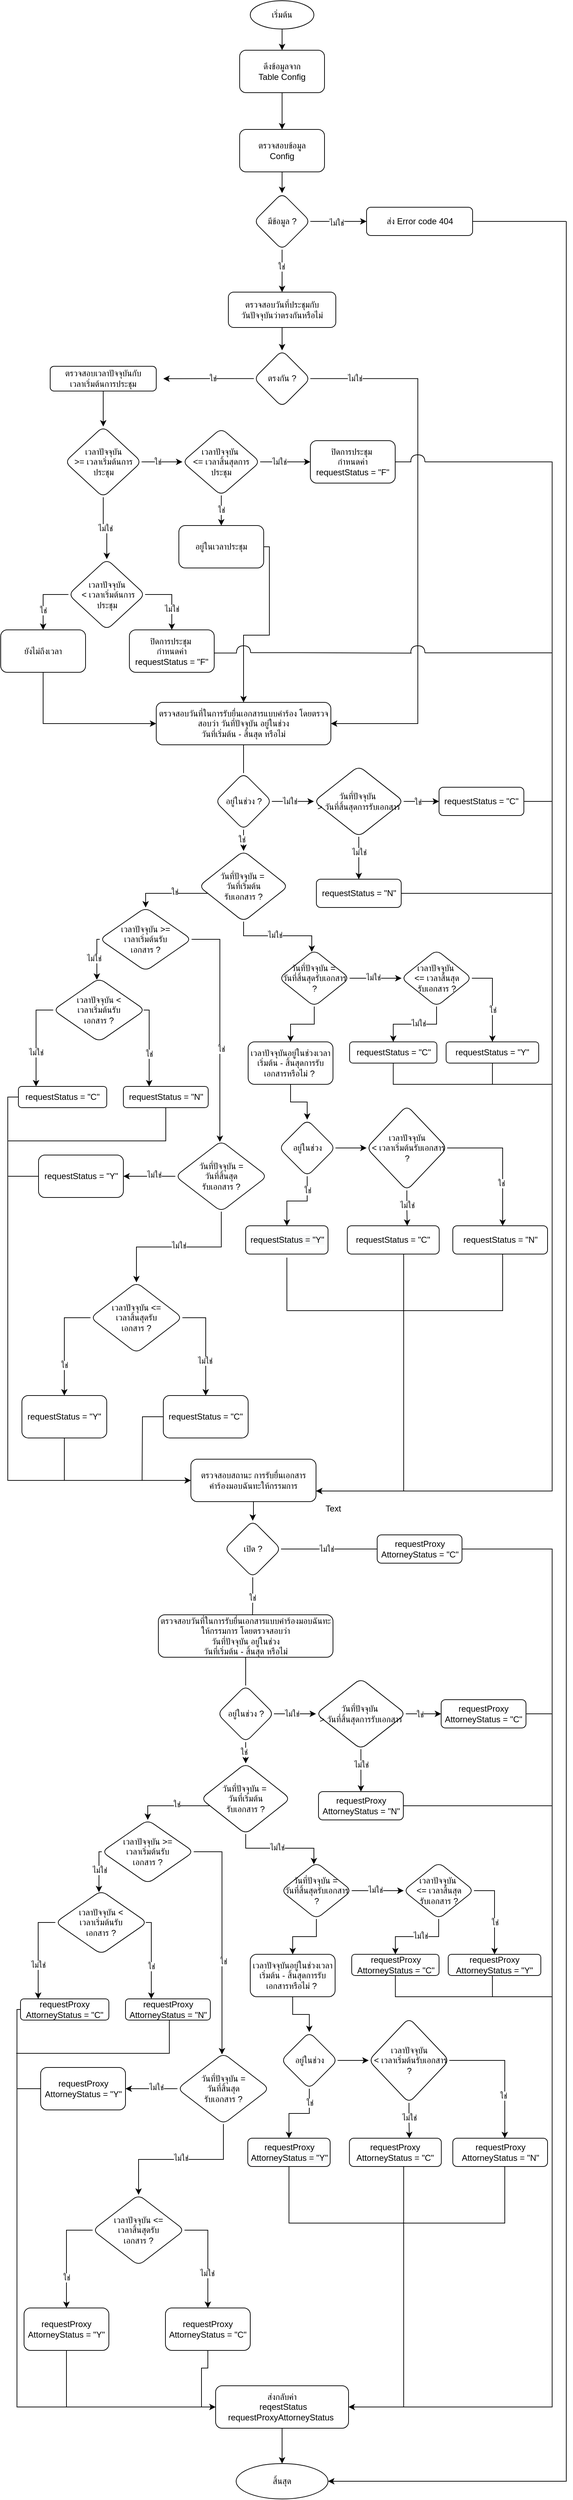 <mxfile version="20.3.7" type="github" pages="2">
  <diagram id="lPwSiwmaaXrukdMeyInC" name="หน้า-1">
    <mxGraphModel dx="-471" dy="-401" grid="1" gridSize="10" guides="1" tooltips="1" connect="1" arrows="1" fold="1" page="1" pageScale="1" pageWidth="827" pageHeight="1169" math="0" shadow="0">
      <root>
        <mxCell id="0" />
        <mxCell id="1" parent="0" />
        <mxCell id="Skli1nzUrElk7kd9H_0V-25" value="" style="edgeStyle=orthogonalEdgeStyle;rounded=0;orthogonalLoop=1;jettySize=auto;html=1;" parent="1" source="Skli1nzUrElk7kd9H_0V-5" target="Skli1nzUrElk7kd9H_0V-7" edge="1">
          <mxGeometry relative="1" as="geometry" />
        </mxCell>
        <mxCell id="Skli1nzUrElk7kd9H_0V-5" value="เริ่มต้น" style="ellipse;whiteSpace=wrap;html=1;rounded=1;glass=0;strokeWidth=1;shadow=0;" parent="1" vertex="1">
          <mxGeometry x="2023" y="1210" width="90" height="40" as="geometry" />
        </mxCell>
        <mxCell id="wf7TZzs-uNhkJIbmRCig-3" value="" style="edgeStyle=orthogonalEdgeStyle;rounded=0;orthogonalLoop=1;jettySize=auto;html=1;" edge="1" parent="1" source="Skli1nzUrElk7kd9H_0V-7" target="Skli1nzUrElk7kd9H_0V-13">
          <mxGeometry relative="1" as="geometry" />
        </mxCell>
        <mxCell id="Skli1nzUrElk7kd9H_0V-7" value="ดึงข้อมูลจาก &lt;br&gt;Table Config" style="whiteSpace=wrap;html=1;rounded=1;glass=0;strokeWidth=1;shadow=0;" parent="1" vertex="1">
          <mxGeometry x="2008" y="1280" width="120" height="60" as="geometry" />
        </mxCell>
        <mxCell id="wf7TZzs-uNhkJIbmRCig-2" value="" style="group" vertex="1" connectable="0" parent="1">
          <mxGeometry x="1670" y="1392" width="800" height="3350" as="geometry" />
        </mxCell>
        <mxCell id="Skli1nzUrElk7kd9H_0V-88" style="edgeStyle=orthogonalEdgeStyle;rounded=0;orthogonalLoop=1;jettySize=auto;html=1;entryX=1;entryY=0.5;entryDx=0;entryDy=0;" parent="wf7TZzs-uNhkJIbmRCig-2" target="Skli1nzUrElk7kd9H_0V-334" edge="1">
          <mxGeometry relative="1" as="geometry">
            <mxPoint x="800" y="3211.429" as="targetPoint" />
            <Array as="points">
              <mxPoint x="800" y="3325" />
            </Array>
            <mxPoint x="800" y="130" as="sourcePoint" />
          </mxGeometry>
        </mxCell>
        <mxCell id="Skli1nzUrElk7kd9H_0V-13" value="ตรวจสอบข้อมูล &lt;br&gt;Config" style="whiteSpace=wrap;html=1;rounded=1;glass=0;strokeWidth=1;shadow=0;" parent="wf7TZzs-uNhkJIbmRCig-2" vertex="1">
          <mxGeometry x="338" width="120" height="60" as="geometry" />
        </mxCell>
        <mxCell id="Skli1nzUrElk7kd9H_0V-16" value="มีข้อมูล ?" style="rhombus;whiteSpace=wrap;html=1;rounded=1;glass=0;strokeWidth=1;shadow=0;" parent="wf7TZzs-uNhkJIbmRCig-2" vertex="1">
          <mxGeometry x="358" y="90" width="80" height="80" as="geometry" />
        </mxCell>
        <mxCell id="Skli1nzUrElk7kd9H_0V-17" value="" style="edgeStyle=orthogonalEdgeStyle;rounded=0;orthogonalLoop=1;jettySize=auto;html=1;" parent="wf7TZzs-uNhkJIbmRCig-2" source="Skli1nzUrElk7kd9H_0V-13" target="Skli1nzUrElk7kd9H_0V-16" edge="1">
          <mxGeometry relative="1" as="geometry" />
        </mxCell>
        <mxCell id="Skli1nzUrElk7kd9H_0V-89" style="edgeStyle=orthogonalEdgeStyle;rounded=0;orthogonalLoop=1;jettySize=auto;html=1;endArrow=none;endFill=0;" parent="wf7TZzs-uNhkJIbmRCig-2" source="Skli1nzUrElk7kd9H_0V-19" edge="1">
          <mxGeometry relative="1" as="geometry">
            <mxPoint x="800" y="130" as="targetPoint" />
          </mxGeometry>
        </mxCell>
        <mxCell id="Skli1nzUrElk7kd9H_0V-19" value="ส่ง Error code 404" style="whiteSpace=wrap;html=1;rounded=1;glass=0;strokeWidth=1;shadow=0;" parent="wf7TZzs-uNhkJIbmRCig-2" vertex="1">
          <mxGeometry x="517.5" y="110" width="150" height="40" as="geometry" />
        </mxCell>
        <mxCell id="Skli1nzUrElk7kd9H_0V-20" value="" style="edgeStyle=orthogonalEdgeStyle;rounded=0;orthogonalLoop=1;jettySize=auto;html=1;" parent="wf7TZzs-uNhkJIbmRCig-2" source="Skli1nzUrElk7kd9H_0V-16" target="Skli1nzUrElk7kd9H_0V-19" edge="1">
          <mxGeometry relative="1" as="geometry" />
        </mxCell>
        <mxCell id="Skli1nzUrElk7kd9H_0V-29" value="ไม่ใช่" style="edgeLabel;html=1;align=center;verticalAlign=middle;resizable=0;points=[];" parent="Skli1nzUrElk7kd9H_0V-20" vertex="1" connectable="0">
          <mxGeometry x="-0.08" y="-2" relative="1" as="geometry">
            <mxPoint as="offset" />
          </mxGeometry>
        </mxCell>
        <mxCell id="Skli1nzUrElk7kd9H_0V-23" value="" style="edgeStyle=orthogonalEdgeStyle;rounded=0;orthogonalLoop=1;jettySize=auto;html=1;" parent="wf7TZzs-uNhkJIbmRCig-2" source="Skli1nzUrElk7kd9H_0V-16" target="Skli1nzUrElk7kd9H_0V-31" edge="1">
          <mxGeometry relative="1" as="geometry">
            <mxPoint x="398" y="230" as="targetPoint" />
          </mxGeometry>
        </mxCell>
        <mxCell id="Skli1nzUrElk7kd9H_0V-30" value="ใช่" style="edgeLabel;html=1;align=center;verticalAlign=middle;resizable=0;points=[];" parent="Skli1nzUrElk7kd9H_0V-23" vertex="1" connectable="0">
          <mxGeometry x="-0.209" y="-1" relative="1" as="geometry">
            <mxPoint as="offset" />
          </mxGeometry>
        </mxCell>
        <mxCell id="Skli1nzUrElk7kd9H_0V-31" value="ตรวจสอบวันที่ประชุมกับ&lt;br&gt;วันปัจจุบันว่าตรงกันหรือไม่" style="rounded=1;whiteSpace=wrap;html=1;" parent="wf7TZzs-uNhkJIbmRCig-2" vertex="1">
          <mxGeometry x="322" y="230" width="152" height="50" as="geometry" />
        </mxCell>
        <mxCell id="Skli1nzUrElk7kd9H_0V-38" value="" style="edgeStyle=orthogonalEdgeStyle;rounded=0;orthogonalLoop=1;jettySize=auto;html=1;" parent="wf7TZzs-uNhkJIbmRCig-2" source="Skli1nzUrElk7kd9H_0V-32" edge="1">
          <mxGeometry relative="1" as="geometry">
            <mxPoint x="230" y="352.34" as="targetPoint" />
          </mxGeometry>
        </mxCell>
        <mxCell id="Skli1nzUrElk7kd9H_0V-40" value="ใช่" style="edgeLabel;html=1;align=center;verticalAlign=middle;resizable=0;points=[];" parent="Skli1nzUrElk7kd9H_0V-38" vertex="1" connectable="0">
          <mxGeometry x="-0.089" y="-1" relative="1" as="geometry">
            <mxPoint as="offset" />
          </mxGeometry>
        </mxCell>
        <mxCell id="Skli1nzUrElk7kd9H_0V-32" value="ตรงกัน ?" style="rhombus;whiteSpace=wrap;html=1;rounded=1;" parent="wf7TZzs-uNhkJIbmRCig-2" vertex="1">
          <mxGeometry x="358" y="312.34" width="80" height="80" as="geometry" />
        </mxCell>
        <mxCell id="Skli1nzUrElk7kd9H_0V-33" value="" style="edgeStyle=orthogonalEdgeStyle;rounded=0;orthogonalLoop=1;jettySize=auto;html=1;" parent="wf7TZzs-uNhkJIbmRCig-2" source="Skli1nzUrElk7kd9H_0V-31" target="Skli1nzUrElk7kd9H_0V-32" edge="1">
          <mxGeometry relative="1" as="geometry" />
        </mxCell>
        <mxCell id="Skli1nzUrElk7kd9H_0V-47" value="ตรวจสอบวันที่ในการรับยื่นเอกสารแบบคำร้อง โดยตรวจสอบว่า วันที่ปัจจุบัน อยู่ในช่วง&lt;br&gt;วันที่เริ่มต้น - สิ้นสุด หรือไม่" style="whiteSpace=wrap;html=1;rounded=1;" parent="wf7TZzs-uNhkJIbmRCig-2" vertex="1">
          <mxGeometry x="220" y="810" width="247" height="60" as="geometry" />
        </mxCell>
        <mxCell id="Skli1nzUrElk7kd9H_0V-74" value="ตรวจสอบเวลาปัจจุบันกับ&lt;br&gt;เวลาเริ่มต้นการประชุม" style="rounded=1;whiteSpace=wrap;html=1;" parent="wf7TZzs-uNhkJIbmRCig-2" vertex="1">
          <mxGeometry x="70" y="334.84" width="150" height="35" as="geometry" />
        </mxCell>
        <mxCell id="Skli1nzUrElk7kd9H_0V-76" value="" style="edgeStyle=orthogonalEdgeStyle;rounded=0;orthogonalLoop=1;jettySize=auto;html=1;" parent="wf7TZzs-uNhkJIbmRCig-2" source="Skli1nzUrElk7kd9H_0V-74" target="Skli1nzUrElk7kd9H_0V-75" edge="1">
          <mxGeometry relative="1" as="geometry" />
        </mxCell>
        <mxCell id="Skli1nzUrElk7kd9H_0V-75" value="เวลาปัจจุบัน &lt;br&gt;&amp;gt;= เวลาเริ่มต้นการประชุม" style="rhombus;whiteSpace=wrap;html=1;rounded=1;" parent="wf7TZzs-uNhkJIbmRCig-2" vertex="1">
          <mxGeometry x="90.75" y="420" width="108.5" height="100" as="geometry" />
        </mxCell>
        <mxCell id="Skli1nzUrElk7kd9H_0V-104" value="เวลาปัจจุบัน &lt;br&gt;&amp;nbsp;&amp;lt; เวลาเริ่มต้นการประชุม" style="rhombus;whiteSpace=wrap;html=1;rounded=1;" parent="wf7TZzs-uNhkJIbmRCig-2" vertex="1">
          <mxGeometry x="95.75" y="607.5" width="108.5" height="100" as="geometry" />
        </mxCell>
        <mxCell id="Skli1nzUrElk7kd9H_0V-105" value="ไม่ใช่" style="edgeStyle=orthogonalEdgeStyle;rounded=0;orthogonalLoop=1;jettySize=auto;html=1;endArrow=classic;endFill=1;" parent="wf7TZzs-uNhkJIbmRCig-2" source="Skli1nzUrElk7kd9H_0V-75" target="Skli1nzUrElk7kd9H_0V-104" edge="1">
          <mxGeometry relative="1" as="geometry" />
        </mxCell>
        <mxCell id="Skli1nzUrElk7kd9H_0V-137" style="edgeStyle=orthogonalEdgeStyle;rounded=0;orthogonalLoop=1;jettySize=auto;html=1;entryX=0;entryY=0.5;entryDx=0;entryDy=0;endArrow=classic;endFill=1;" parent="wf7TZzs-uNhkJIbmRCig-2" source="Skli1nzUrElk7kd9H_0V-106" target="Skli1nzUrElk7kd9H_0V-47" edge="1">
          <mxGeometry relative="1" as="geometry">
            <Array as="points">
              <mxPoint x="60" y="840" />
            </Array>
          </mxGeometry>
        </mxCell>
        <mxCell id="Skli1nzUrElk7kd9H_0V-106" value="ยังไม่ถึงเวลา" style="whiteSpace=wrap;html=1;rounded=1;" parent="wf7TZzs-uNhkJIbmRCig-2" vertex="1">
          <mxGeometry y="707.5" width="120" height="60" as="geometry" />
        </mxCell>
        <mxCell id="Skli1nzUrElk7kd9H_0V-107" value="" style="edgeStyle=orthogonalEdgeStyle;rounded=0;orthogonalLoop=1;jettySize=auto;html=1;endArrow=classic;endFill=1;" parent="wf7TZzs-uNhkJIbmRCig-2" source="Skli1nzUrElk7kd9H_0V-104" target="Skli1nzUrElk7kd9H_0V-106" edge="1">
          <mxGeometry relative="1" as="geometry">
            <Array as="points">
              <mxPoint x="60" y="658" />
            </Array>
          </mxGeometry>
        </mxCell>
        <mxCell id="Skli1nzUrElk7kd9H_0V-108" value="ใช่" style="edgeLabel;html=1;align=center;verticalAlign=middle;resizable=0;points=[];" parent="Skli1nzUrElk7kd9H_0V-107" vertex="1" connectable="0">
          <mxGeometry x="-0.23" y="-1" relative="1" as="geometry">
            <mxPoint x="-3" y="23" as="offset" />
          </mxGeometry>
        </mxCell>
        <mxCell id="Skli1nzUrElk7kd9H_0V-112" value="เวลาปัจจุบัน&amp;nbsp;&lt;br&gt;&amp;lt;= เวลาสิ้นสุดการประชุม" style="rhombus;whiteSpace=wrap;html=1;rounded=1;" parent="wf7TZzs-uNhkJIbmRCig-2" vertex="1">
          <mxGeometry x="257" y="422.5" width="110" height="95" as="geometry" />
        </mxCell>
        <mxCell id="Skli1nzUrElk7kd9H_0V-110" value="" style="edgeStyle=orthogonalEdgeStyle;rounded=0;orthogonalLoop=1;jettySize=auto;html=1;endArrow=classic;endFill=1;entryX=0;entryY=0.5;entryDx=0;entryDy=0;" parent="wf7TZzs-uNhkJIbmRCig-2" source="Skli1nzUrElk7kd9H_0V-75" target="Skli1nzUrElk7kd9H_0V-112" edge="1">
          <mxGeometry relative="1" as="geometry">
            <mxPoint x="262" y="477.5" as="targetPoint" />
          </mxGeometry>
        </mxCell>
        <mxCell id="Skli1nzUrElk7kd9H_0V-111" value="ใช่" style="edgeLabel;html=1;align=center;verticalAlign=middle;resizable=0;points=[];" parent="Skli1nzUrElk7kd9H_0V-110" vertex="1" connectable="0">
          <mxGeometry x="-0.23" y="2" relative="1" as="geometry">
            <mxPoint y="2" as="offset" />
          </mxGeometry>
        </mxCell>
        <mxCell id="Skli1nzUrElk7kd9H_0V-135" style="edgeStyle=orthogonalEdgeStyle;rounded=0;orthogonalLoop=1;jettySize=auto;html=1;entryX=0.5;entryY=0;entryDx=0;entryDy=0;endArrow=classic;endFill=1;exitX=1;exitY=0.5;exitDx=0;exitDy=0;" parent="wf7TZzs-uNhkJIbmRCig-2" source="Skli1nzUrElk7kd9H_0V-114" target="Skli1nzUrElk7kd9H_0V-47" edge="1">
          <mxGeometry relative="1" as="geometry">
            <Array as="points">
              <mxPoint x="380" y="590" />
              <mxPoint x="380" y="715" />
              <mxPoint x="343" y="715" />
            </Array>
          </mxGeometry>
        </mxCell>
        <mxCell id="Skli1nzUrElk7kd9H_0V-114" value="อยู่ในเวลาประชุม" style="whiteSpace=wrap;html=1;rounded=1;" parent="wf7TZzs-uNhkJIbmRCig-2" vertex="1">
          <mxGeometry x="252" y="560" width="120" height="60" as="geometry" />
        </mxCell>
        <mxCell id="Skli1nzUrElk7kd9H_0V-132" value="" style="edgeStyle=orthogonalEdgeStyle;rounded=0;orthogonalLoop=1;jettySize=auto;html=1;endArrow=classic;endFill=1;" parent="wf7TZzs-uNhkJIbmRCig-2" source="Skli1nzUrElk7kd9H_0V-112" target="Skli1nzUrElk7kd9H_0V-114" edge="1">
          <mxGeometry relative="1" as="geometry" />
        </mxCell>
        <mxCell id="Skli1nzUrElk7kd9H_0V-133" value="ใช่" style="edgeLabel;html=1;align=center;verticalAlign=middle;resizable=0;points=[];" parent="Skli1nzUrElk7kd9H_0V-132" vertex="1" connectable="0">
          <mxGeometry x="-0.024" y="2" relative="1" as="geometry">
            <mxPoint x="-2" as="offset" />
          </mxGeometry>
        </mxCell>
        <mxCell id="Skli1nzUrElk7kd9H_0V-120" value="ปิดการประชุม&amp;nbsp;&lt;br&gt;กำหนดค่า requestStatus = &quot;F&quot;" style="whiteSpace=wrap;html=1;rounded=1;" parent="wf7TZzs-uNhkJIbmRCig-2" vertex="1">
          <mxGeometry x="438" y="440" width="120" height="60" as="geometry" />
        </mxCell>
        <mxCell id="Skli1nzUrElk7kd9H_0V-121" value="" style="edgeStyle=orthogonalEdgeStyle;rounded=0;orthogonalLoop=1;jettySize=auto;html=1;endArrow=classic;endFill=1;" parent="wf7TZzs-uNhkJIbmRCig-2" source="Skli1nzUrElk7kd9H_0V-112" target="Skli1nzUrElk7kd9H_0V-120" edge="1">
          <mxGeometry relative="1" as="geometry" />
        </mxCell>
        <mxCell id="Skli1nzUrElk7kd9H_0V-122" value="ไม่ใช่" style="edgeLabel;html=1;align=center;verticalAlign=middle;resizable=0;points=[];" parent="Skli1nzUrElk7kd9H_0V-121" vertex="1" connectable="0">
          <mxGeometry x="-0.301" y="2" relative="1" as="geometry">
            <mxPoint x="2" y="2" as="offset" />
          </mxGeometry>
        </mxCell>
        <mxCell id="Skli1nzUrElk7kd9H_0V-126" value="ปิดการประชุม&amp;nbsp;&lt;br&gt;กำหนดค่า requestStatus = &quot;F&quot;" style="whiteSpace=wrap;html=1;rounded=1;" parent="wf7TZzs-uNhkJIbmRCig-2" vertex="1">
          <mxGeometry x="182" y="707.5" width="120" height="60" as="geometry" />
        </mxCell>
        <mxCell id="Skli1nzUrElk7kd9H_0V-127" value="" style="edgeStyle=orthogonalEdgeStyle;rounded=0;orthogonalLoop=1;jettySize=auto;html=1;endArrow=classic;endFill=1;entryX=0.5;entryY=0;entryDx=0;entryDy=0;" parent="wf7TZzs-uNhkJIbmRCig-2" source="Skli1nzUrElk7kd9H_0V-104" target="Skli1nzUrElk7kd9H_0V-126" edge="1">
          <mxGeometry relative="1" as="geometry">
            <Array as="points">
              <mxPoint x="242" y="657.5" />
            </Array>
          </mxGeometry>
        </mxCell>
        <mxCell id="Skli1nzUrElk7kd9H_0V-128" value="ไม่ใช่" style="edgeLabel;html=1;align=center;verticalAlign=middle;resizable=0;points=[];" parent="Skli1nzUrElk7kd9H_0V-127" vertex="1" connectable="0">
          <mxGeometry x="-0.65" y="3" relative="1" as="geometry">
            <mxPoint x="22" y="23" as="offset" />
          </mxGeometry>
        </mxCell>
        <mxCell id="Skli1nzUrElk7kd9H_0V-138" value="" style="shape=requiredInterface;html=1;verticalLabelPosition=bottom;sketch=0;direction=north;" parent="wf7TZzs-uNhkJIbmRCig-2" vertex="1">
          <mxGeometry x="333.5" y="730" width="20" height="10" as="geometry" />
        </mxCell>
        <mxCell id="Skli1nzUrElk7kd9H_0V-146" style="edgeStyle=orthogonalEdgeStyle;rounded=0;orthogonalLoop=1;jettySize=auto;html=1;endArrow=none;endFill=0;entryX=-0.021;entryY=0.02;entryDx=0;entryDy=0;entryPerimeter=0;" parent="wf7TZzs-uNhkJIbmRCig-2" source="Skli1nzUrElk7kd9H_0V-126" target="Skli1nzUrElk7kd9H_0V-138" edge="1">
          <mxGeometry relative="1" as="geometry">
            <mxPoint x="330" y="740" as="targetPoint" />
            <Array as="points">
              <mxPoint x="310" y="740" />
            </Array>
          </mxGeometry>
        </mxCell>
        <mxCell id="Skli1nzUrElk7kd9H_0V-148" style="edgeStyle=orthogonalEdgeStyle;rounded=0;orthogonalLoop=1;jettySize=auto;html=1;endArrow=classic;endFill=1;entryX=1;entryY=0.75;entryDx=0;entryDy=0;" parent="wf7TZzs-uNhkJIbmRCig-2" target="Skli1nzUrElk7kd9H_0V-328" edge="1">
          <mxGeometry relative="1" as="geometry">
            <mxPoint x="770" y="1920" as="targetPoint" />
            <mxPoint x="600" y="470" as="sourcePoint" />
            <Array as="points">
              <mxPoint x="780" y="470" />
              <mxPoint x="780" y="1925" />
            </Array>
          </mxGeometry>
        </mxCell>
        <mxCell id="Skli1nzUrElk7kd9H_0V-141" value="" style="shape=requiredInterface;html=1;verticalLabelPosition=bottom;sketch=0;direction=north;" parent="wf7TZzs-uNhkJIbmRCig-2" vertex="1">
          <mxGeometry x="580" y="460" width="20" height="10" as="geometry" />
        </mxCell>
        <mxCell id="Skli1nzUrElk7kd9H_0V-35" value="" style="edgeStyle=orthogonalEdgeStyle;rounded=0;orthogonalLoop=1;jettySize=auto;html=1;startArrow=none;" parent="wf7TZzs-uNhkJIbmRCig-2" source="Skli1nzUrElk7kd9H_0V-141" target="Skli1nzUrElk7kd9H_0V-47" edge="1">
          <mxGeometry relative="1" as="geometry">
            <mxPoint x="533.75" y="352.34" as="targetPoint" />
            <Array as="points">
              <mxPoint x="590" y="352" />
              <mxPoint x="590" y="840" />
            </Array>
          </mxGeometry>
        </mxCell>
        <mxCell id="Skli1nzUrElk7kd9H_0V-144" value="" style="edgeStyle=orthogonalEdgeStyle;rounded=0;orthogonalLoop=1;jettySize=auto;html=1;endArrow=none;" parent="wf7TZzs-uNhkJIbmRCig-2" source="Skli1nzUrElk7kd9H_0V-32" target="Skli1nzUrElk7kd9H_0V-141" edge="1">
          <mxGeometry relative="1" as="geometry">
            <mxPoint x="437.971" y="352.311" as="sourcePoint" />
            <mxPoint x="467" y="840" as="targetPoint" />
            <Array as="points" />
          </mxGeometry>
        </mxCell>
        <mxCell id="Skli1nzUrElk7kd9H_0V-156" value="ไม่ใช่" style="edgeLabel;html=1;align=center;verticalAlign=middle;resizable=0;points=[];" parent="Skli1nzUrElk7kd9H_0V-144" vertex="1" connectable="0">
          <mxGeometry x="-0.515" y="1" relative="1" as="geometry">
            <mxPoint as="offset" />
          </mxGeometry>
        </mxCell>
        <mxCell id="Skli1nzUrElk7kd9H_0V-157" value="อยู่ในช่วง ?" style="rhombus;whiteSpace=wrap;html=1;rounded=1;" parent="wf7TZzs-uNhkJIbmRCig-2" vertex="1">
          <mxGeometry x="303.5" y="910" width="80" height="80" as="geometry" />
        </mxCell>
        <mxCell id="Skli1nzUrElk7kd9H_0V-145" style="edgeStyle=orthogonalEdgeStyle;rounded=0;orthogonalLoop=1;jettySize=auto;html=1;entryX=0.136;entryY=0.009;entryDx=0;entryDy=0;entryPerimeter=0;endArrow=none;endFill=0;" parent="wf7TZzs-uNhkJIbmRCig-2" source="Skli1nzUrElk7kd9H_0V-120" target="Skli1nzUrElk7kd9H_0V-141" edge="1">
          <mxGeometry relative="1" as="geometry">
            <Array as="points">
              <mxPoint x="580" y="470" />
            </Array>
          </mxGeometry>
        </mxCell>
        <mxCell id="Skli1nzUrElk7kd9H_0V-158" value="" style="edgeStyle=orthogonalEdgeStyle;rounded=0;orthogonalLoop=1;jettySize=auto;html=1;endArrow=none;endFill=0;" parent="wf7TZzs-uNhkJIbmRCig-2" source="Skli1nzUrElk7kd9H_0V-47" target="Skli1nzUrElk7kd9H_0V-157" edge="1">
          <mxGeometry relative="1" as="geometry" />
        </mxCell>
        <mxCell id="Skli1nzUrElk7kd9H_0V-165" value="วันที่ปัจจุบัน&amp;nbsp;&lt;br&gt;&amp;gt; วันที่สิ้นสุดการรับเอกสาร" style="rhombus;whiteSpace=wrap;html=1;rounded=1;" parent="wf7TZzs-uNhkJIbmRCig-2" vertex="1">
          <mxGeometry x="443" y="900" width="127" height="100" as="geometry" />
        </mxCell>
        <mxCell id="Skli1nzUrElk7kd9H_0V-166" value="" style="edgeStyle=orthogonalEdgeStyle;rounded=0;orthogonalLoop=1;jettySize=auto;html=1;endArrow=classic;endFill=1;" parent="wf7TZzs-uNhkJIbmRCig-2" source="Skli1nzUrElk7kd9H_0V-157" target="Skli1nzUrElk7kd9H_0V-165" edge="1">
          <mxGeometry relative="1" as="geometry" />
        </mxCell>
        <mxCell id="Skli1nzUrElk7kd9H_0V-176" value="ไม่ใช่" style="edgeLabel;html=1;align=center;verticalAlign=middle;resizable=0;points=[];" parent="Skli1nzUrElk7kd9H_0V-166" vertex="1" connectable="0">
          <mxGeometry x="-0.176" y="-3" relative="1" as="geometry">
            <mxPoint x="1" y="-3" as="offset" />
          </mxGeometry>
        </mxCell>
        <mxCell id="Skli1nzUrElk7kd9H_0V-337" style="edgeStyle=orthogonalEdgeStyle;rounded=0;orthogonalLoop=1;jettySize=auto;html=1;endArrow=none;endFill=0;" parent="wf7TZzs-uNhkJIbmRCig-2" source="Skli1nzUrElk7kd9H_0V-170" edge="1">
          <mxGeometry relative="1" as="geometry">
            <mxPoint x="780" y="950" as="targetPoint" />
          </mxGeometry>
        </mxCell>
        <mxCell id="Skli1nzUrElk7kd9H_0V-170" value="requestStatus = &quot;C&quot;" style="whiteSpace=wrap;html=1;rounded=1;" parent="wf7TZzs-uNhkJIbmRCig-2" vertex="1">
          <mxGeometry x="620" y="930" width="120" height="40" as="geometry" />
        </mxCell>
        <mxCell id="Skli1nzUrElk7kd9H_0V-171" value="" style="edgeStyle=orthogonalEdgeStyle;rounded=0;orthogonalLoop=1;jettySize=auto;html=1;endArrow=classic;endFill=1;" parent="wf7TZzs-uNhkJIbmRCig-2" source="Skli1nzUrElk7kd9H_0V-165" target="Skli1nzUrElk7kd9H_0V-170" edge="1">
          <mxGeometry relative="1" as="geometry" />
        </mxCell>
        <mxCell id="Skli1nzUrElk7kd9H_0V-172" value="ใช่" style="edgeLabel;html=1;align=center;verticalAlign=middle;resizable=0;points=[];" parent="Skli1nzUrElk7kd9H_0V-171" vertex="1" connectable="0">
          <mxGeometry x="-0.193" y="-1" relative="1" as="geometry">
            <mxPoint as="offset" />
          </mxGeometry>
        </mxCell>
        <mxCell id="Skli1nzUrElk7kd9H_0V-338" style="edgeStyle=orthogonalEdgeStyle;rounded=0;orthogonalLoop=1;jettySize=auto;html=1;endArrow=none;endFill=0;" parent="wf7TZzs-uNhkJIbmRCig-2" source="Skli1nzUrElk7kd9H_0V-173" edge="1">
          <mxGeometry relative="1" as="geometry">
            <mxPoint x="780" y="1080" as="targetPoint" />
          </mxGeometry>
        </mxCell>
        <mxCell id="Skli1nzUrElk7kd9H_0V-173" value="requestStatus = &quot;N&quot;" style="whiteSpace=wrap;html=1;rounded=1;" parent="wf7TZzs-uNhkJIbmRCig-2" vertex="1">
          <mxGeometry x="446.5" y="1060" width="120" height="40" as="geometry" />
        </mxCell>
        <mxCell id="Skli1nzUrElk7kd9H_0V-177" value="วันที่ปัจจุบัน =&amp;nbsp;&lt;br&gt;วันที่เริ่มต้น&lt;br&gt;รับเอกสาร ?" style="rhombus;whiteSpace=wrap;html=1;rounded=1;" parent="wf7TZzs-uNhkJIbmRCig-2" vertex="1">
          <mxGeometry x="280.25" y="1020" width="126.5" height="100" as="geometry" />
        </mxCell>
        <mxCell id="Skli1nzUrElk7kd9H_0V-174" value="" style="edgeStyle=orthogonalEdgeStyle;rounded=0;orthogonalLoop=1;jettySize=auto;html=1;endArrow=classic;endFill=1;" parent="wf7TZzs-uNhkJIbmRCig-2" source="Skli1nzUrElk7kd9H_0V-165" target="Skli1nzUrElk7kd9H_0V-173" edge="1">
          <mxGeometry relative="1" as="geometry" />
        </mxCell>
        <mxCell id="Skli1nzUrElk7kd9H_0V-175" value="ไม่ใช่" style="edgeLabel;html=1;align=center;verticalAlign=middle;resizable=0;points=[];" parent="Skli1nzUrElk7kd9H_0V-174" vertex="1" connectable="0">
          <mxGeometry x="-0.269" relative="1" as="geometry">
            <mxPoint as="offset" />
          </mxGeometry>
        </mxCell>
        <mxCell id="Skli1nzUrElk7kd9H_0V-178" value="" style="edgeStyle=orthogonalEdgeStyle;rounded=0;orthogonalLoop=1;jettySize=auto;html=1;endArrow=classic;endFill=1;" parent="wf7TZzs-uNhkJIbmRCig-2" source="Skli1nzUrElk7kd9H_0V-157" target="Skli1nzUrElk7kd9H_0V-177" edge="1">
          <mxGeometry relative="1" as="geometry" />
        </mxCell>
        <mxCell id="Skli1nzUrElk7kd9H_0V-179" value="ใช่" style="edgeLabel;html=1;align=center;verticalAlign=middle;resizable=0;points=[];" parent="Skli1nzUrElk7kd9H_0V-178" vertex="1" connectable="0">
          <mxGeometry x="0.076" y="2" relative="1" as="geometry">
            <mxPoint x="-5" y="-2" as="offset" />
          </mxGeometry>
        </mxCell>
        <mxCell id="Skli1nzUrElk7kd9H_0V-186" value="เวลาปัจจุบัน &amp;gt;= &lt;br&gt;เวลาเริ่มต้นรับ&lt;br&gt;เอกสาร ?" style="rhombus;whiteSpace=wrap;html=1;rounded=1;" parent="wf7TZzs-uNhkJIbmRCig-2" vertex="1">
          <mxGeometry x="140" y="1100" width="130" height="90" as="geometry" />
        </mxCell>
        <mxCell id="Skli1nzUrElk7kd9H_0V-187" value="" style="edgeStyle=orthogonalEdgeStyle;rounded=0;orthogonalLoop=1;jettySize=auto;html=1;endArrow=classic;endFill=1;" parent="wf7TZzs-uNhkJIbmRCig-2" source="Skli1nzUrElk7kd9H_0V-177" target="Skli1nzUrElk7kd9H_0V-186" edge="1">
          <mxGeometry relative="1" as="geometry">
            <Array as="points">
              <mxPoint x="205" y="1080" />
            </Array>
          </mxGeometry>
        </mxCell>
        <mxCell id="Skli1nzUrElk7kd9H_0V-201" value="ใช่" style="edgeLabel;html=1;align=center;verticalAlign=middle;resizable=0;points=[];" parent="Skli1nzUrElk7kd9H_0V-187" vertex="1" connectable="0">
          <mxGeometry x="-0.122" y="-2" relative="1" as="geometry">
            <mxPoint as="offset" />
          </mxGeometry>
        </mxCell>
        <mxCell id="Skli1nzUrElk7kd9H_0V-205" value="เวลาปัจจุบัน &amp;lt;&lt;br&gt;เวลาเริ่มต้นรับ&lt;br&gt;เอกสาร ?" style="rhombus;whiteSpace=wrap;html=1;rounded=1;" parent="wf7TZzs-uNhkJIbmRCig-2" vertex="1">
          <mxGeometry x="74.25" y="1200" width="130" height="90" as="geometry" />
        </mxCell>
        <mxCell id="Skli1nzUrElk7kd9H_0V-206" value="" style="edgeStyle=orthogonalEdgeStyle;rounded=0;orthogonalLoop=1;jettySize=auto;html=1;endArrow=classic;endFill=1;" parent="wf7TZzs-uNhkJIbmRCig-2" source="Skli1nzUrElk7kd9H_0V-186" target="Skli1nzUrElk7kd9H_0V-205" edge="1">
          <mxGeometry relative="1" as="geometry">
            <Array as="points">
              <mxPoint x="136" y="1145" />
            </Array>
          </mxGeometry>
        </mxCell>
        <mxCell id="Skli1nzUrElk7kd9H_0V-512" value="ไม่ใช่" style="edgeLabel;html=1;align=center;verticalAlign=middle;resizable=0;points=[];" parent="Skli1nzUrElk7kd9H_0V-206" vertex="1" connectable="0">
          <mxGeometry x="-0.004" y="-4" relative="1" as="geometry">
            <mxPoint as="offset" />
          </mxGeometry>
        </mxCell>
        <mxCell id="Skli1nzUrElk7kd9H_0V-210" value="requestStatus = &quot;C&quot;" style="whiteSpace=wrap;html=1;rounded=1;" parent="wf7TZzs-uNhkJIbmRCig-2" vertex="1">
          <mxGeometry x="25" y="1353" width="125" height="30" as="geometry" />
        </mxCell>
        <mxCell id="Skli1nzUrElk7kd9H_0V-211" value="" style="edgeStyle=orthogonalEdgeStyle;rounded=0;orthogonalLoop=1;jettySize=auto;html=1;endArrow=classic;endFill=1;" parent="wf7TZzs-uNhkJIbmRCig-2" source="Skli1nzUrElk7kd9H_0V-205" target="Skli1nzUrElk7kd9H_0V-210" edge="1">
          <mxGeometry relative="1" as="geometry">
            <Array as="points">
              <mxPoint x="50" y="1245" />
            </Array>
          </mxGeometry>
        </mxCell>
        <mxCell id="Skli1nzUrElk7kd9H_0V-225" value="ไม่ใช่" style="edgeLabel;html=1;align=center;verticalAlign=middle;resizable=0;points=[];" parent="Skli1nzUrElk7kd9H_0V-211" vertex="1" connectable="0">
          <mxGeometry x="0.026" relative="1" as="geometry">
            <mxPoint y="16" as="offset" />
          </mxGeometry>
        </mxCell>
        <mxCell id="Skli1nzUrElk7kd9H_0V-180" value="วันที่ปัจจุบัน =&amp;nbsp;&lt;br&gt;วันที่สิ้นสุดรับเอกสาร ?" style="rhombus;whiteSpace=wrap;html=1;rounded=1;" parent="wf7TZzs-uNhkJIbmRCig-2" vertex="1">
          <mxGeometry x="393.5" y="1160" width="100" height="80" as="geometry" />
        </mxCell>
        <mxCell id="Skli1nzUrElk7kd9H_0V-181" value="" style="edgeStyle=orthogonalEdgeStyle;rounded=0;orthogonalLoop=1;jettySize=auto;html=1;endArrow=classic;endFill=1;" parent="wf7TZzs-uNhkJIbmRCig-2" source="Skli1nzUrElk7kd9H_0V-177" target="Skli1nzUrElk7kd9H_0V-180" edge="1">
          <mxGeometry relative="1" as="geometry">
            <Array as="points">
              <mxPoint x="344" y="1140" />
              <mxPoint x="440" y="1140" />
            </Array>
          </mxGeometry>
        </mxCell>
        <mxCell id="Skli1nzUrElk7kd9H_0V-182" value="ไม่ใช่" style="edgeLabel;html=1;align=center;verticalAlign=middle;resizable=0;points=[];" parent="Skli1nzUrElk7kd9H_0V-181" vertex="1" connectable="0">
          <mxGeometry x="-0.084" y="1" relative="1" as="geometry">
            <mxPoint as="offset" />
          </mxGeometry>
        </mxCell>
        <mxCell id="Skli1nzUrElk7kd9H_0V-184" value="" style="edgeStyle=orthogonalEdgeStyle;rounded=0;orthogonalLoop=1;jettySize=auto;html=1;endArrow=classic;endFill=1;entryX=0;entryY=0.5;entryDx=0;entryDy=0;" parent="wf7TZzs-uNhkJIbmRCig-2" source="Skli1nzUrElk7kd9H_0V-180" edge="1">
          <mxGeometry relative="1" as="geometry">
            <mxPoint x="567.0" y="1200" as="targetPoint" />
            <Array as="points">
              <mxPoint x="560" y="1200" />
              <mxPoint x="560" y="1200" />
            </Array>
          </mxGeometry>
        </mxCell>
        <mxCell id="Skli1nzUrElk7kd9H_0V-200" value="ไม่ใช่" style="edgeLabel;html=1;align=center;verticalAlign=middle;resizable=0;points=[];" parent="Skli1nzUrElk7kd9H_0V-184" vertex="1" connectable="0">
          <mxGeometry x="-0.092" y="1" relative="1" as="geometry">
            <mxPoint as="offset" />
          </mxGeometry>
        </mxCell>
        <mxCell id="Skli1nzUrElk7kd9H_0V-423" style="edgeStyle=orthogonalEdgeStyle;rounded=0;orthogonalLoop=1;jettySize=auto;html=1;endArrow=none;endFill=0;" parent="wf7TZzs-uNhkJIbmRCig-2" source="Skli1nzUrElk7kd9H_0V-208" edge="1">
          <mxGeometry relative="1" as="geometry">
            <mxPoint x="10" y="1430" as="targetPoint" />
            <Array as="points">
              <mxPoint x="233" y="1430" />
            </Array>
          </mxGeometry>
        </mxCell>
        <mxCell id="Skli1nzUrElk7kd9H_0V-208" value="requestStatus = &quot;N&quot;" style="whiteSpace=wrap;html=1;rounded=1;" parent="wf7TZzs-uNhkJIbmRCig-2" vertex="1">
          <mxGeometry x="173.5" y="1353" width="120" height="30" as="geometry" />
        </mxCell>
        <mxCell id="Skli1nzUrElk7kd9H_0V-209" value="" style="edgeStyle=orthogonalEdgeStyle;rounded=0;orthogonalLoop=1;jettySize=auto;html=1;endArrow=classic;endFill=1;exitX=0.985;exitY=0.5;exitDx=0;exitDy=0;exitPerimeter=0;" parent="wf7TZzs-uNhkJIbmRCig-2" source="Skli1nzUrElk7kd9H_0V-205" target="Skli1nzUrElk7kd9H_0V-208" edge="1">
          <mxGeometry relative="1" as="geometry">
            <Array as="points">
              <mxPoint x="210" y="1245" />
            </Array>
          </mxGeometry>
        </mxCell>
        <mxCell id="Skli1nzUrElk7kd9H_0V-255" value="ใช่" style="edgeLabel;html=1;align=center;verticalAlign=middle;resizable=0;points=[];" parent="Skli1nzUrElk7kd9H_0V-209" vertex="1" connectable="0">
          <mxGeometry x="0.192" relative="1" as="geometry">
            <mxPoint as="offset" />
          </mxGeometry>
        </mxCell>
        <mxCell id="Skli1nzUrElk7kd9H_0V-226" value="เวลาปัจจุบัน&amp;nbsp;&lt;br&gt;&amp;lt;= เวลาสิ้นสุด&lt;br&gt;รับเอกสาร ?" style="rhombus;whiteSpace=wrap;html=1;rounded=1;" parent="wf7TZzs-uNhkJIbmRCig-2" vertex="1">
          <mxGeometry x="566.5" y="1160" width="100" height="80" as="geometry" />
        </mxCell>
        <mxCell id="Skli1nzUrElk7kd9H_0V-340" style="edgeStyle=orthogonalEdgeStyle;rounded=0;orthogonalLoop=1;jettySize=auto;html=1;endArrow=none;endFill=0;" parent="wf7TZzs-uNhkJIbmRCig-2" source="Skli1nzUrElk7kd9H_0V-227" edge="1">
          <mxGeometry relative="1" as="geometry">
            <mxPoint x="700" y="1350" as="targetPoint" />
            <Array as="points">
              <mxPoint x="555" y="1350" />
            </Array>
          </mxGeometry>
        </mxCell>
        <mxCell id="Skli1nzUrElk7kd9H_0V-227" value="requestStatus = &quot;C&quot;" style="whiteSpace=wrap;html=1;rounded=1;" parent="wf7TZzs-uNhkJIbmRCig-2" vertex="1">
          <mxGeometry x="493.5" y="1290" width="123.5" height="30" as="geometry" />
        </mxCell>
        <mxCell id="Skli1nzUrElk7kd9H_0V-228" value="" style="edgeStyle=orthogonalEdgeStyle;rounded=0;orthogonalLoop=1;jettySize=auto;html=1;endArrow=classic;endFill=1;" parent="wf7TZzs-uNhkJIbmRCig-2" source="Skli1nzUrElk7kd9H_0V-226" target="Skli1nzUrElk7kd9H_0V-227" edge="1">
          <mxGeometry relative="1" as="geometry" />
        </mxCell>
        <mxCell id="Skli1nzUrElk7kd9H_0V-252" value="ไม่ใช่" style="edgeLabel;html=1;align=center;verticalAlign=middle;resizable=0;points=[];" parent="Skli1nzUrElk7kd9H_0V-228" vertex="1" connectable="0">
          <mxGeometry x="-0.355" y="-1" relative="1" as="geometry">
            <mxPoint x="-15" as="offset" />
          </mxGeometry>
        </mxCell>
        <mxCell id="Skli1nzUrElk7kd9H_0V-339" style="edgeStyle=orthogonalEdgeStyle;rounded=0;orthogonalLoop=1;jettySize=auto;html=1;endArrow=none;endFill=0;" parent="wf7TZzs-uNhkJIbmRCig-2" source="Skli1nzUrElk7kd9H_0V-229" edge="1">
          <mxGeometry relative="1" as="geometry">
            <mxPoint x="780" y="1350" as="targetPoint" />
            <Array as="points">
              <mxPoint x="696" y="1350" />
            </Array>
          </mxGeometry>
        </mxCell>
        <mxCell id="Skli1nzUrElk7kd9H_0V-229" value="requestStatus = &quot;Y&quot;" style="whiteSpace=wrap;html=1;rounded=1;" parent="wf7TZzs-uNhkJIbmRCig-2" vertex="1">
          <mxGeometry x="630" y="1290" width="131" height="30" as="geometry" />
        </mxCell>
        <mxCell id="Skli1nzUrElk7kd9H_0V-230" value="" style="edgeStyle=orthogonalEdgeStyle;rounded=0;orthogonalLoop=1;jettySize=auto;html=1;endArrow=classic;endFill=1;entryX=0.5;entryY=0;entryDx=0;entryDy=0;" parent="wf7TZzs-uNhkJIbmRCig-2" source="Skli1nzUrElk7kd9H_0V-226" target="Skli1nzUrElk7kd9H_0V-229" edge="1">
          <mxGeometry relative="1" as="geometry">
            <Array as="points">
              <mxPoint x="696" y="1200" />
            </Array>
          </mxGeometry>
        </mxCell>
        <mxCell id="Skli1nzUrElk7kd9H_0V-251" value="ใช่" style="edgeLabel;html=1;align=center;verticalAlign=middle;resizable=0;points=[];" parent="Skli1nzUrElk7kd9H_0V-230" vertex="1" connectable="0">
          <mxGeometry x="0.038" relative="1" as="geometry">
            <mxPoint y="12" as="offset" />
          </mxGeometry>
        </mxCell>
        <mxCell id="Skli1nzUrElk7kd9H_0V-188" value="วันที่ปัจจุบัน =&lt;br&gt;วันที่สิ้นสุด&lt;br&gt;รับเอกสาร ?" style="rhombus;whiteSpace=wrap;html=1;rounded=1;" parent="wf7TZzs-uNhkJIbmRCig-2" vertex="1">
          <mxGeometry x="247" y="1430" width="130" height="100" as="geometry" />
        </mxCell>
        <mxCell id="Skli1nzUrElk7kd9H_0V-189" value="" style="edgeStyle=orthogonalEdgeStyle;rounded=0;orthogonalLoop=1;jettySize=auto;html=1;endArrow=classic;endFill=1;" parent="wf7TZzs-uNhkJIbmRCig-2" source="Skli1nzUrElk7kd9H_0V-186" target="Skli1nzUrElk7kd9H_0V-188" edge="1">
          <mxGeometry relative="1" as="geometry">
            <Array as="points">
              <mxPoint x="310" y="1145" />
            </Array>
          </mxGeometry>
        </mxCell>
        <mxCell id="Skli1nzUrElk7kd9H_0V-204" value="ใช่" style="edgeLabel;html=1;align=center;verticalAlign=middle;resizable=0;points=[];" parent="Skli1nzUrElk7kd9H_0V-189" vertex="1" connectable="0">
          <mxGeometry x="-0.191" y="3" relative="1" as="geometry">
            <mxPoint x="-1" y="63" as="offset" />
          </mxGeometry>
        </mxCell>
        <mxCell id="Skli1nzUrElk7kd9H_0V-190" value="เวลาปัจจุบัน &amp;lt;=&lt;br&gt;เวลาสิ้นสุดรับ&lt;br&gt;เอกสาร ?" style="rhombus;whiteSpace=wrap;html=1;rounded=1;" parent="wf7TZzs-uNhkJIbmRCig-2" vertex="1">
          <mxGeometry x="127" y="1630" width="130" height="100" as="geometry" />
        </mxCell>
        <mxCell id="Skli1nzUrElk7kd9H_0V-191" value="" style="edgeStyle=orthogonalEdgeStyle;rounded=0;orthogonalLoop=1;jettySize=auto;html=1;endArrow=classic;endFill=1;" parent="wf7TZzs-uNhkJIbmRCig-2" source="Skli1nzUrElk7kd9H_0V-188" target="Skli1nzUrElk7kd9H_0V-190" edge="1">
          <mxGeometry relative="1" as="geometry" />
        </mxCell>
        <mxCell id="Skli1nzUrElk7kd9H_0V-254" value="ไม่ใช่" style="edgeLabel;html=1;align=center;verticalAlign=middle;resizable=0;points=[];" parent="Skli1nzUrElk7kd9H_0V-191" vertex="1" connectable="0">
          <mxGeometry x="0.015" y="-2" relative="1" as="geometry">
            <mxPoint x="1" as="offset" />
          </mxGeometry>
        </mxCell>
        <mxCell id="Skli1nzUrElk7kd9H_0V-425" style="edgeStyle=orthogonalEdgeStyle;rounded=0;orthogonalLoop=1;jettySize=auto;html=1;endArrow=none;endFill=0;" parent="wf7TZzs-uNhkJIbmRCig-2" source="Skli1nzUrElk7kd9H_0V-192" edge="1">
          <mxGeometry relative="1" as="geometry">
            <mxPoint x="90" y="1910" as="targetPoint" />
          </mxGeometry>
        </mxCell>
        <mxCell id="Skli1nzUrElk7kd9H_0V-192" value="requestStatus = &quot;Y&quot;" style="whiteSpace=wrap;html=1;rounded=1;" parent="wf7TZzs-uNhkJIbmRCig-2" vertex="1">
          <mxGeometry x="30" y="1790" width="120" height="60" as="geometry" />
        </mxCell>
        <mxCell id="Skli1nzUrElk7kd9H_0V-193" value="" style="edgeStyle=orthogonalEdgeStyle;rounded=0;orthogonalLoop=1;jettySize=auto;html=1;endArrow=classic;endFill=1;" parent="wf7TZzs-uNhkJIbmRCig-2" source="Skli1nzUrElk7kd9H_0V-190" target="Skli1nzUrElk7kd9H_0V-192" edge="1">
          <mxGeometry relative="1" as="geometry">
            <Array as="points">
              <mxPoint x="90" y="1680" />
            </Array>
          </mxGeometry>
        </mxCell>
        <mxCell id="Skli1nzUrElk7kd9H_0V-196" value="ใช่" style="edgeLabel;html=1;align=center;verticalAlign=middle;resizable=0;points=[];" parent="Skli1nzUrElk7kd9H_0V-193" vertex="1" connectable="0">
          <mxGeometry x="0.268" y="-3" relative="1" as="geometry">
            <mxPoint x="3" y="11" as="offset" />
          </mxGeometry>
        </mxCell>
        <mxCell id="Skli1nzUrElk7kd9H_0V-426" style="edgeStyle=orthogonalEdgeStyle;rounded=0;orthogonalLoop=1;jettySize=auto;html=1;endArrow=none;endFill=0;" parent="wf7TZzs-uNhkJIbmRCig-2" source="Skli1nzUrElk7kd9H_0V-194" edge="1">
          <mxGeometry relative="1" as="geometry">
            <mxPoint x="200" y="1910" as="targetPoint" />
          </mxGeometry>
        </mxCell>
        <mxCell id="Skli1nzUrElk7kd9H_0V-194" value="requestStatus = &quot;C&quot;" style="whiteSpace=wrap;html=1;rounded=1;" parent="wf7TZzs-uNhkJIbmRCig-2" vertex="1">
          <mxGeometry x="230" y="1790" width="120" height="60" as="geometry" />
        </mxCell>
        <mxCell id="Skli1nzUrElk7kd9H_0V-195" value="" style="edgeStyle=orthogonalEdgeStyle;rounded=0;orthogonalLoop=1;jettySize=auto;html=1;endArrow=classic;endFill=1;" parent="wf7TZzs-uNhkJIbmRCig-2" source="Skli1nzUrElk7kd9H_0V-190" target="Skli1nzUrElk7kd9H_0V-194" edge="1">
          <mxGeometry relative="1" as="geometry">
            <Array as="points">
              <mxPoint x="290" y="1680" />
            </Array>
          </mxGeometry>
        </mxCell>
        <mxCell id="Skli1nzUrElk7kd9H_0V-197" value="ไม่ใช่" style="edgeLabel;html=1;align=center;verticalAlign=middle;resizable=0;points=[];" parent="Skli1nzUrElk7kd9H_0V-195" vertex="1" connectable="0">
          <mxGeometry x="0.307" y="-1" relative="1" as="geometry">
            <mxPoint as="offset" />
          </mxGeometry>
        </mxCell>
        <mxCell id="Skli1nzUrElk7kd9H_0V-424" style="edgeStyle=orthogonalEdgeStyle;rounded=0;orthogonalLoop=1;jettySize=auto;html=1;endArrow=none;endFill=0;" parent="wf7TZzs-uNhkJIbmRCig-2" source="Skli1nzUrElk7kd9H_0V-198" edge="1">
          <mxGeometry relative="1" as="geometry">
            <mxPoint x="10" y="1480" as="targetPoint" />
          </mxGeometry>
        </mxCell>
        <mxCell id="Skli1nzUrElk7kd9H_0V-198" value="requestStatus = &quot;Y&quot;" style="whiteSpace=wrap;html=1;rounded=1;" parent="wf7TZzs-uNhkJIbmRCig-2" vertex="1">
          <mxGeometry x="53.5" y="1450" width="120" height="60" as="geometry" />
        </mxCell>
        <mxCell id="Skli1nzUrElk7kd9H_0V-199" value="" style="edgeStyle=orthogonalEdgeStyle;rounded=0;orthogonalLoop=1;jettySize=auto;html=1;endArrow=classic;endFill=1;exitX=0;exitY=0.5;exitDx=0;exitDy=0;" parent="wf7TZzs-uNhkJIbmRCig-2" source="Skli1nzUrElk7kd9H_0V-188" target="Skli1nzUrElk7kd9H_0V-198" edge="1">
          <mxGeometry relative="1" as="geometry">
            <mxPoint x="210" y="1480" as="sourcePoint" />
            <Array as="points" />
          </mxGeometry>
        </mxCell>
        <mxCell id="Skli1nzUrElk7kd9H_0V-253" value="ไม่ใช่" style="edgeLabel;html=1;align=center;verticalAlign=middle;resizable=0;points=[];" parent="Skli1nzUrElk7kd9H_0V-199" vertex="1" connectable="0">
          <mxGeometry x="-0.177" y="-2" relative="1" as="geometry">
            <mxPoint as="offset" />
          </mxGeometry>
        </mxCell>
        <mxCell id="Skli1nzUrElk7kd9H_0V-232" value="เวลาปัจจุบันอยู่ในช่วงเวลาเริ่มต้น - สิ้นสุดการรับเอกสารหรือไม่ ?&amp;nbsp;" style="whiteSpace=wrap;html=1;rounded=1;" parent="wf7TZzs-uNhkJIbmRCig-2" vertex="1">
          <mxGeometry x="350" y="1290" width="120" height="60" as="geometry" />
        </mxCell>
        <mxCell id="Skli1nzUrElk7kd9H_0V-233" value="" style="edgeStyle=orthogonalEdgeStyle;rounded=0;orthogonalLoop=1;jettySize=auto;html=1;endArrow=classic;endFill=1;" parent="wf7TZzs-uNhkJIbmRCig-2" source="Skli1nzUrElk7kd9H_0V-180" target="Skli1nzUrElk7kd9H_0V-232" edge="1">
          <mxGeometry relative="1" as="geometry" />
        </mxCell>
        <mxCell id="Skli1nzUrElk7kd9H_0V-238" value="อยู่ในช่วง" style="rhombus;whiteSpace=wrap;html=1;rounded=1;" parent="wf7TZzs-uNhkJIbmRCig-2" vertex="1">
          <mxGeometry x="393.5" y="1400" width="80" height="80" as="geometry" />
        </mxCell>
        <mxCell id="Skli1nzUrElk7kd9H_0V-239" value="" style="edgeStyle=orthogonalEdgeStyle;rounded=0;orthogonalLoop=1;jettySize=auto;html=1;endArrow=classic;endFill=1;" parent="wf7TZzs-uNhkJIbmRCig-2" source="Skli1nzUrElk7kd9H_0V-232" target="Skli1nzUrElk7kd9H_0V-238" edge="1">
          <mxGeometry relative="1" as="geometry" />
        </mxCell>
        <mxCell id="Skli1nzUrElk7kd9H_0V-240" value="เวลาปัจจุบัน&lt;br&gt;&amp;nbsp;&amp;lt; เวลาเริ่มต้นรับเอกสาร ?" style="rhombus;whiteSpace=wrap;html=1;rounded=1;" parent="wf7TZzs-uNhkJIbmRCig-2" vertex="1">
          <mxGeometry x="517.5" y="1380" width="114" height="120" as="geometry" />
        </mxCell>
        <mxCell id="Skli1nzUrElk7kd9H_0V-241" value="" style="edgeStyle=orthogonalEdgeStyle;rounded=0;orthogonalLoop=1;jettySize=auto;html=1;endArrow=classic;endFill=1;" parent="wf7TZzs-uNhkJIbmRCig-2" source="Skli1nzUrElk7kd9H_0V-238" target="Skli1nzUrElk7kd9H_0V-240" edge="1">
          <mxGeometry relative="1" as="geometry" />
        </mxCell>
        <mxCell id="Skli1nzUrElk7kd9H_0V-342" style="edgeStyle=orthogonalEdgeStyle;rounded=0;orthogonalLoop=1;jettySize=auto;html=1;endArrow=none;endFill=0;" parent="wf7TZzs-uNhkJIbmRCig-2" source="Skli1nzUrElk7kd9H_0V-242" edge="1">
          <mxGeometry relative="1" as="geometry">
            <mxPoint x="570" y="1670" as="targetPoint" />
            <Array as="points">
              <mxPoint x="710" y="1670" />
            </Array>
          </mxGeometry>
        </mxCell>
        <mxCell id="Skli1nzUrElk7kd9H_0V-242" value="requestStatus = &quot;N&quot;" style="whiteSpace=wrap;html=1;rounded=1;" parent="wf7TZzs-uNhkJIbmRCig-2" vertex="1">
          <mxGeometry x="639.5" y="1550" width="134" height="40" as="geometry" />
        </mxCell>
        <mxCell id="Skli1nzUrElk7kd9H_0V-243" value="" style="edgeStyle=orthogonalEdgeStyle;rounded=0;orthogonalLoop=1;jettySize=auto;html=1;endArrow=classic;endFill=1;" parent="wf7TZzs-uNhkJIbmRCig-2" source="Skli1nzUrElk7kd9H_0V-240" target="Skli1nzUrElk7kd9H_0V-242" edge="1">
          <mxGeometry relative="1" as="geometry">
            <Array as="points">
              <mxPoint x="710" y="1440" />
            </Array>
          </mxGeometry>
        </mxCell>
        <mxCell id="Skli1nzUrElk7kd9H_0V-249" value="ใช่" style="edgeLabel;html=1;align=center;verticalAlign=middle;resizable=0;points=[];" parent="Skli1nzUrElk7kd9H_0V-243" vertex="1" connectable="0">
          <mxGeometry x="-0.091" y="2" relative="1" as="geometry">
            <mxPoint x="-4" y="43" as="offset" />
          </mxGeometry>
        </mxCell>
        <mxCell id="Skli1nzUrElk7kd9H_0V-343" style="edgeStyle=orthogonalEdgeStyle;rounded=0;orthogonalLoop=1;jettySize=auto;html=1;endArrow=none;endFill=0;exitX=0.5;exitY=1;exitDx=0;exitDy=0;" parent="wf7TZzs-uNhkJIbmRCig-2" source="Skli1nzUrElk7kd9H_0V-244" edge="1">
          <mxGeometry relative="1" as="geometry">
            <mxPoint x="570" y="1670" as="targetPoint" />
            <Array as="points">
              <mxPoint x="570" y="1590" />
            </Array>
          </mxGeometry>
        </mxCell>
        <mxCell id="Skli1nzUrElk7kd9H_0V-244" value="requestStatus = &quot;C&quot;" style="whiteSpace=wrap;html=1;rounded=1;" parent="wf7TZzs-uNhkJIbmRCig-2" vertex="1">
          <mxGeometry x="490.25" y="1550" width="130" height="40" as="geometry" />
        </mxCell>
        <mxCell id="Skli1nzUrElk7kd9H_0V-245" value="" style="edgeStyle=orthogonalEdgeStyle;rounded=0;orthogonalLoop=1;jettySize=auto;html=1;endArrow=classic;endFill=1;exitX=0.5;exitY=1;exitDx=0;exitDy=0;" parent="wf7TZzs-uNhkJIbmRCig-2" source="Skli1nzUrElk7kd9H_0V-240" target="Skli1nzUrElk7kd9H_0V-244" edge="1">
          <mxGeometry relative="1" as="geometry">
            <Array as="points">
              <mxPoint x="575" y="1525" />
              <mxPoint x="575" y="1525" />
            </Array>
          </mxGeometry>
        </mxCell>
        <mxCell id="Skli1nzUrElk7kd9H_0V-250" value="ไม่ใช่" style="edgeLabel;html=1;align=center;verticalAlign=middle;resizable=0;points=[];" parent="Skli1nzUrElk7kd9H_0V-245" vertex="1" connectable="0">
          <mxGeometry x="-0.054" y="1" relative="1" as="geometry">
            <mxPoint x="-1" y="-3" as="offset" />
          </mxGeometry>
        </mxCell>
        <mxCell id="Skli1nzUrElk7kd9H_0V-341" style="edgeStyle=orthogonalEdgeStyle;rounded=0;orthogonalLoop=1;jettySize=auto;html=1;endArrow=none;endFill=0;" parent="wf7TZzs-uNhkJIbmRCig-2" edge="1">
          <mxGeometry relative="1" as="geometry">
            <mxPoint x="570" y="1925" as="targetPoint" />
            <mxPoint x="404.751" y="1595" as="sourcePoint" />
            <Array as="points">
              <mxPoint x="405" y="1670" />
              <mxPoint x="570" y="1670" />
            </Array>
          </mxGeometry>
        </mxCell>
        <mxCell id="Skli1nzUrElk7kd9H_0V-246" value="&lt;meta charset=&quot;utf-8&quot;&gt;&lt;span style=&quot;color: rgb(0, 0, 0); font-family: Helvetica; font-size: 12px; font-style: normal; font-variant-ligatures: normal; font-variant-caps: normal; font-weight: 400; letter-spacing: normal; orphans: 2; text-align: center; text-indent: 0px; text-transform: none; widows: 2; word-spacing: 0px; -webkit-text-stroke-width: 0px; background-color: rgb(248, 249, 250); text-decoration-thickness: initial; text-decoration-style: initial; text-decoration-color: initial; float: none; display: inline !important;&quot;&gt;requestStatus = &quot;Y&quot;&lt;/span&gt;" style="whiteSpace=wrap;html=1;rounded=1;" parent="wf7TZzs-uNhkJIbmRCig-2" vertex="1">
          <mxGeometry x="346.5" y="1550" width="116.5" height="40" as="geometry" />
        </mxCell>
        <mxCell id="Skli1nzUrElk7kd9H_0V-328" value="ตรวจสอบสถานะ การรับยื่นเอกสารคำร้องมอบฉันทะให้กรรมการ" style="rounded=1;whiteSpace=wrap;html=1;" parent="wf7TZzs-uNhkJIbmRCig-2" vertex="1">
          <mxGeometry x="269" y="1880" width="177" height="60" as="geometry" />
        </mxCell>
        <mxCell id="Skli1nzUrElk7kd9H_0V-247" value="" style="edgeStyle=orthogonalEdgeStyle;rounded=0;orthogonalLoop=1;jettySize=auto;html=1;endArrow=classic;endFill=1;" parent="wf7TZzs-uNhkJIbmRCig-2" source="Skli1nzUrElk7kd9H_0V-238" target="Skli1nzUrElk7kd9H_0V-246" edge="1">
          <mxGeometry relative="1" as="geometry" />
        </mxCell>
        <mxCell id="Skli1nzUrElk7kd9H_0V-248" value="ใช่" style="edgeLabel;html=1;align=center;verticalAlign=middle;resizable=0;points=[];" parent="Skli1nzUrElk7kd9H_0V-247" vertex="1" connectable="0">
          <mxGeometry x="-0.215" y="-1" relative="1" as="geometry">
            <mxPoint x="4" y="-14" as="offset" />
          </mxGeometry>
        </mxCell>
        <mxCell id="Skli1nzUrElk7kd9H_0V-332" value="" style="edgeStyle=orthogonalEdgeStyle;rounded=0;orthogonalLoop=1;jettySize=auto;html=1;endArrow=classic;endFill=1;" parent="wf7TZzs-uNhkJIbmRCig-2" source="Skli1nzUrElk7kd9H_0V-329" edge="1">
          <mxGeometry relative="1" as="geometry">
            <mxPoint x="356.067" y="2110" as="targetPoint" />
          </mxGeometry>
        </mxCell>
        <mxCell id="Skli1nzUrElk7kd9H_0V-346" value="ใช่" style="edgeLabel;html=1;align=center;verticalAlign=middle;resizable=0;points=[];" parent="Skli1nzUrElk7kd9H_0V-332" vertex="1" connectable="0">
          <mxGeometry x="-0.081" y="-1" relative="1" as="geometry">
            <mxPoint as="offset" />
          </mxGeometry>
        </mxCell>
        <mxCell id="Skli1nzUrElk7kd9H_0V-329" value="เปิด ?" style="rhombus;whiteSpace=wrap;html=1;rounded=1;" parent="wf7TZzs-uNhkJIbmRCig-2" vertex="1">
          <mxGeometry x="316.5" y="1967" width="80" height="80" as="geometry" />
        </mxCell>
        <mxCell id="Skli1nzUrElk7kd9H_0V-422" style="edgeStyle=orthogonalEdgeStyle;rounded=0;orthogonalLoop=1;jettySize=auto;html=1;entryX=0;entryY=0.5;entryDx=0;entryDy=0;endArrow=classic;endFill=1;" parent="wf7TZzs-uNhkJIbmRCig-2" source="Skli1nzUrElk7kd9H_0V-210" target="Skli1nzUrElk7kd9H_0V-328" edge="1">
          <mxGeometry relative="1" as="geometry">
            <Array as="points">
              <mxPoint x="10" y="1368" />
              <mxPoint x="10" y="1910" />
            </Array>
          </mxGeometry>
        </mxCell>
        <mxCell id="Skli1nzUrElk7kd9H_0V-334" value="สิ้นสุด" style="ellipse;whiteSpace=wrap;html=1;" parent="wf7TZzs-uNhkJIbmRCig-2" vertex="1">
          <mxGeometry x="333" y="3300" width="130" height="50" as="geometry" />
        </mxCell>
        <mxCell id="Skli1nzUrElk7kd9H_0V-336" style="edgeStyle=orthogonalEdgeStyle;rounded=0;orthogonalLoop=1;jettySize=auto;html=1;endArrow=none;endFill=0;" parent="wf7TZzs-uNhkJIbmRCig-2" source="Skli1nzUrElk7kd9H_0V-335" edge="1">
          <mxGeometry relative="1" as="geometry">
            <mxPoint x="780" y="740" as="targetPoint" />
            <Array as="points">
              <mxPoint x="780" y="740" />
            </Array>
          </mxGeometry>
        </mxCell>
        <mxCell id="Skli1nzUrElk7kd9H_0V-335" value="" style="shape=requiredInterface;html=1;verticalLabelPosition=bottom;sketch=0;direction=north;" parent="wf7TZzs-uNhkJIbmRCig-2" vertex="1">
          <mxGeometry x="580" y="730" width="20" height="10" as="geometry" />
        </mxCell>
        <mxCell id="Skli1nzUrElk7kd9H_0V-505" value="" style="edgeStyle=orthogonalEdgeStyle;rounded=0;orthogonalLoop=1;jettySize=auto;html=1;endArrow=classic;endFill=1;" parent="wf7TZzs-uNhkJIbmRCig-2" source="Skli1nzUrElk7kd9H_0V-504" target="Skli1nzUrElk7kd9H_0V-334" edge="1">
          <mxGeometry relative="1" as="geometry" />
        </mxCell>
        <mxCell id="Skli1nzUrElk7kd9H_0V-504" value="ส่งกลับค่า&lt;br&gt;&amp;nbsp;reqestStatus&lt;br&gt;requestProxyAttorneyStatus&amp;nbsp;" style="rounded=1;whiteSpace=wrap;html=1;" parent="wf7TZzs-uNhkJIbmRCig-2" vertex="1">
          <mxGeometry x="304" y="3190" width="188" height="60" as="geometry" />
        </mxCell>
        <mxCell id="Skli1nzUrElk7kd9H_0V-507" style="edgeStyle=orthogonalEdgeStyle;rounded=0;orthogonalLoop=1;jettySize=auto;html=1;endArrow=none;endFill=0;" parent="wf7TZzs-uNhkJIbmRCig-2" source="Skli1nzUrElk7kd9H_0V-506" edge="1">
          <mxGeometry relative="1" as="geometry">
            <mxPoint x="570" y="3220" as="targetPoint" />
            <Array as="points">
              <mxPoint x="780" y="2007" />
            </Array>
          </mxGeometry>
        </mxCell>
        <mxCell id="Skli1nzUrElk7kd9H_0V-506" value="requestProxy&lt;br&gt;AttorneyStatus&amp;nbsp;= &quot;C&quot;" style="whiteSpace=wrap;html=1;rounded=1;" parent="wf7TZzs-uNhkJIbmRCig-2" vertex="1">
          <mxGeometry x="532.5" y="1987" width="120" height="40" as="geometry" />
        </mxCell>
        <mxCell id="Skli1nzUrElk7kd9H_0V-508" style="edgeStyle=orthogonalEdgeStyle;rounded=0;orthogonalLoop=1;jettySize=auto;html=1;entryX=1;entryY=0.5;entryDx=0;entryDy=0;endArrow=classic;endFill=1;" parent="wf7TZzs-uNhkJIbmRCig-2" source="Skli1nzUrElk7kd9H_0V-502" target="Skli1nzUrElk7kd9H_0V-504" edge="1">
          <mxGeometry relative="1" as="geometry">
            <Array as="points">
              <mxPoint x="408" y="2960" />
              <mxPoint x="570" y="2960" />
              <mxPoint x="570" y="3220" />
            </Array>
          </mxGeometry>
        </mxCell>
        <mxCell id="Skli1nzUrElk7kd9H_0V-509" style="edgeStyle=orthogonalEdgeStyle;rounded=0;orthogonalLoop=1;jettySize=auto;html=1;entryX=0;entryY=0.5;entryDx=0;entryDy=0;endArrow=classic;endFill=1;" parent="wf7TZzs-uNhkJIbmRCig-2" source="Skli1nzUrElk7kd9H_0V-480" target="Skli1nzUrElk7kd9H_0V-504" edge="1">
          <mxGeometry relative="1" as="geometry" />
        </mxCell>
        <mxCell id="Skli1nzUrElk7kd9H_0V-510" style="edgeStyle=orthogonalEdgeStyle;rounded=0;orthogonalLoop=1;jettySize=auto;html=1;endArrow=none;endFill=0;" parent="wf7TZzs-uNhkJIbmRCig-2" source="Skli1nzUrElk7kd9H_0V-477" edge="1">
          <mxGeometry relative="1" as="geometry">
            <mxPoint x="290" y="3220" as="targetPoint" />
            <Array as="points">
              <mxPoint x="93" y="3220" />
            </Array>
          </mxGeometry>
        </mxCell>
        <mxCell id="Skli1nzUrElk7kd9H_0V-511" style="edgeStyle=orthogonalEdgeStyle;rounded=0;orthogonalLoop=1;jettySize=auto;html=1;endArrow=none;endFill=0;" parent="wf7TZzs-uNhkJIbmRCig-2" edge="1">
          <mxGeometry relative="1" as="geometry">
            <mxPoint x="93" y="3220" as="targetPoint" />
            <mxPoint x="31" y="2658" as="sourcePoint" />
            <Array as="points">
              <mxPoint x="23" y="2658" />
              <mxPoint x="23" y="3220" />
            </Array>
          </mxGeometry>
        </mxCell>
        <mxCell id="Skli1nzUrElk7kd9H_0V-428" value="ตรวจสอบวันที่ในการรับยื่นเอกสารแบบคำร้องมอบฉันทะให้กรรมการ โดยตรวจสอบว่า &lt;br&gt;วันที่ปัจจุบัน อยู่ในช่วง&lt;br&gt;วันที่เริ่มต้น - สิ้นสุด หรือไม่" style="whiteSpace=wrap;html=1;rounded=1;" parent="wf7TZzs-uNhkJIbmRCig-2" vertex="1">
          <mxGeometry x="223" y="2100" width="247" height="60" as="geometry" />
        </mxCell>
        <mxCell id="Skli1nzUrElk7kd9H_0V-433" value="อยู่ในช่วง ?" style="rhombus;whiteSpace=wrap;html=1;rounded=1;" parent="wf7TZzs-uNhkJIbmRCig-2" vertex="1">
          <mxGeometry x="306.5" y="2200" width="80" height="80" as="geometry" />
        </mxCell>
        <mxCell id="Skli1nzUrElk7kd9H_0V-427" value="" style="edgeStyle=orthogonalEdgeStyle;rounded=0;orthogonalLoop=1;jettySize=auto;html=1;endArrow=none;endFill=0;" parent="wf7TZzs-uNhkJIbmRCig-2" source="Skli1nzUrElk7kd9H_0V-428" target="Skli1nzUrElk7kd9H_0V-433" edge="1">
          <mxGeometry relative="1" as="geometry" />
        </mxCell>
        <mxCell id="Skli1nzUrElk7kd9H_0V-438" value="วันที่ปัจจุบัน&amp;nbsp;&lt;br&gt;&amp;gt; วันที่สิ้นสุดการรับเอกสาร" style="rhombus;whiteSpace=wrap;html=1;rounded=1;" parent="wf7TZzs-uNhkJIbmRCig-2" vertex="1">
          <mxGeometry x="446" y="2190" width="127" height="100" as="geometry" />
        </mxCell>
        <mxCell id="Skli1nzUrElk7kd9H_0V-429" value="" style="edgeStyle=orthogonalEdgeStyle;rounded=0;orthogonalLoop=1;jettySize=auto;html=1;endArrow=classic;endFill=1;" parent="wf7TZzs-uNhkJIbmRCig-2" source="Skli1nzUrElk7kd9H_0V-433" target="Skli1nzUrElk7kd9H_0V-438" edge="1">
          <mxGeometry relative="1" as="geometry" />
        </mxCell>
        <mxCell id="Skli1nzUrElk7kd9H_0V-430" value="ไม่ใช่" style="edgeLabel;html=1;align=center;verticalAlign=middle;resizable=0;points=[];" parent="Skli1nzUrElk7kd9H_0V-429" vertex="1" connectable="0">
          <mxGeometry x="-0.176" y="-3" relative="1" as="geometry">
            <mxPoint x="1" y="-3" as="offset" />
          </mxGeometry>
        </mxCell>
        <mxCell id="Skli1nzUrElk7kd9H_0V-439" style="edgeStyle=orthogonalEdgeStyle;rounded=0;orthogonalLoop=1;jettySize=auto;html=1;endArrow=none;endFill=0;" parent="wf7TZzs-uNhkJIbmRCig-2" source="Skli1nzUrElk7kd9H_0V-440" edge="1">
          <mxGeometry relative="1" as="geometry">
            <mxPoint x="780" y="2240" as="targetPoint" />
          </mxGeometry>
        </mxCell>
        <mxCell id="Skli1nzUrElk7kd9H_0V-440" value="requestProxy&lt;br&gt;AttorneyStatus&amp;nbsp;= &quot;C&quot;" style="whiteSpace=wrap;html=1;rounded=1;" parent="wf7TZzs-uNhkJIbmRCig-2" vertex="1">
          <mxGeometry x="623" y="2220" width="120" height="40" as="geometry" />
        </mxCell>
        <mxCell id="Skli1nzUrElk7kd9H_0V-434" value="" style="edgeStyle=orthogonalEdgeStyle;rounded=0;orthogonalLoop=1;jettySize=auto;html=1;endArrow=classic;endFill=1;" parent="wf7TZzs-uNhkJIbmRCig-2" source="Skli1nzUrElk7kd9H_0V-438" target="Skli1nzUrElk7kd9H_0V-440" edge="1">
          <mxGeometry relative="1" as="geometry" />
        </mxCell>
        <mxCell id="Skli1nzUrElk7kd9H_0V-435" value="ใช่" style="edgeLabel;html=1;align=center;verticalAlign=middle;resizable=0;points=[];" parent="Skli1nzUrElk7kd9H_0V-434" vertex="1" connectable="0">
          <mxGeometry x="-0.193" y="-1" relative="1" as="geometry">
            <mxPoint as="offset" />
          </mxGeometry>
        </mxCell>
        <mxCell id="Skli1nzUrElk7kd9H_0V-441" style="edgeStyle=orthogonalEdgeStyle;rounded=0;orthogonalLoop=1;jettySize=auto;html=1;endArrow=none;endFill=0;" parent="wf7TZzs-uNhkJIbmRCig-2" source="Skli1nzUrElk7kd9H_0V-442" edge="1">
          <mxGeometry relative="1" as="geometry">
            <mxPoint x="780" y="2370" as="targetPoint" />
          </mxGeometry>
        </mxCell>
        <mxCell id="Skli1nzUrElk7kd9H_0V-442" value="requestProxy&lt;br&gt;AttorneyStatus&amp;nbsp;= &quot;N&quot;" style="whiteSpace=wrap;html=1;rounded=1;" parent="wf7TZzs-uNhkJIbmRCig-2" vertex="1">
          <mxGeometry x="449.5" y="2350" width="120" height="40" as="geometry" />
        </mxCell>
        <mxCell id="Skli1nzUrElk7kd9H_0V-436" value="" style="edgeStyle=orthogonalEdgeStyle;rounded=0;orthogonalLoop=1;jettySize=auto;html=1;endArrow=classic;endFill=1;" parent="wf7TZzs-uNhkJIbmRCig-2" source="Skli1nzUrElk7kd9H_0V-438" target="Skli1nzUrElk7kd9H_0V-442" edge="1">
          <mxGeometry relative="1" as="geometry" />
        </mxCell>
        <mxCell id="Skli1nzUrElk7kd9H_0V-437" value="ไม่ใช่" style="edgeLabel;html=1;align=center;verticalAlign=middle;resizable=0;points=[];" parent="Skli1nzUrElk7kd9H_0V-436" vertex="1" connectable="0">
          <mxGeometry x="-0.269" relative="1" as="geometry">
            <mxPoint as="offset" />
          </mxGeometry>
        </mxCell>
        <mxCell id="Skli1nzUrElk7kd9H_0V-447" value="วันที่ปัจจุบัน =&amp;nbsp;&lt;br&gt;วันที่เริ่มต้น&lt;br&gt;รับเอกสาร ?" style="rhombus;whiteSpace=wrap;html=1;rounded=1;" parent="wf7TZzs-uNhkJIbmRCig-2" vertex="1">
          <mxGeometry x="283.25" y="2310" width="126.5" height="100" as="geometry" />
        </mxCell>
        <mxCell id="Skli1nzUrElk7kd9H_0V-431" value="" style="edgeStyle=orthogonalEdgeStyle;rounded=0;orthogonalLoop=1;jettySize=auto;html=1;endArrow=classic;endFill=1;" parent="wf7TZzs-uNhkJIbmRCig-2" source="Skli1nzUrElk7kd9H_0V-433" target="Skli1nzUrElk7kd9H_0V-447" edge="1">
          <mxGeometry relative="1" as="geometry" />
        </mxCell>
        <mxCell id="Skli1nzUrElk7kd9H_0V-432" value="ใช่" style="edgeLabel;html=1;align=center;verticalAlign=middle;resizable=0;points=[];" parent="Skli1nzUrElk7kd9H_0V-431" vertex="1" connectable="0">
          <mxGeometry x="0.076" y="2" relative="1" as="geometry">
            <mxPoint x="-5" y="-2" as="offset" />
          </mxGeometry>
        </mxCell>
        <mxCell id="Skli1nzUrElk7kd9H_0V-451" value="เวลาปัจจุบัน &amp;gt;= &lt;br&gt;เวลาเริ่มต้นรับ&lt;br&gt;เอกสาร ?" style="rhombus;whiteSpace=wrap;html=1;rounded=1;" parent="wf7TZzs-uNhkJIbmRCig-2" vertex="1">
          <mxGeometry x="143" y="2390" width="130" height="90" as="geometry" />
        </mxCell>
        <mxCell id="Skli1nzUrElk7kd9H_0V-445" value="" style="edgeStyle=orthogonalEdgeStyle;rounded=0;orthogonalLoop=1;jettySize=auto;html=1;endArrow=classic;endFill=1;" parent="wf7TZzs-uNhkJIbmRCig-2" source="Skli1nzUrElk7kd9H_0V-447" target="Skli1nzUrElk7kd9H_0V-451" edge="1">
          <mxGeometry relative="1" as="geometry">
            <Array as="points">
              <mxPoint x="208" y="2370" />
            </Array>
          </mxGeometry>
        </mxCell>
        <mxCell id="Skli1nzUrElk7kd9H_0V-446" value="ใช่" style="edgeLabel;html=1;align=center;verticalAlign=middle;resizable=0;points=[];" parent="Skli1nzUrElk7kd9H_0V-445" vertex="1" connectable="0">
          <mxGeometry x="-0.122" y="-2" relative="1" as="geometry">
            <mxPoint as="offset" />
          </mxGeometry>
        </mxCell>
        <mxCell id="Skli1nzUrElk7kd9H_0V-456" value="เวลาปัจจุบัน &amp;lt;&lt;br&gt;เวลาเริ่มต้นรับ&lt;br&gt;เอกสาร ?" style="rhombus;whiteSpace=wrap;html=1;rounded=1;" parent="wf7TZzs-uNhkJIbmRCig-2" vertex="1">
          <mxGeometry x="77.25" y="2490" width="130" height="90" as="geometry" />
        </mxCell>
        <mxCell id="Skli1nzUrElk7kd9H_0V-450" value="" style="edgeStyle=orthogonalEdgeStyle;rounded=0;orthogonalLoop=1;jettySize=auto;html=1;endArrow=classic;endFill=1;" parent="wf7TZzs-uNhkJIbmRCig-2" source="Skli1nzUrElk7kd9H_0V-451" target="Skli1nzUrElk7kd9H_0V-456" edge="1">
          <mxGeometry relative="1" as="geometry">
            <Array as="points">
              <mxPoint x="139" y="2435" />
            </Array>
          </mxGeometry>
        </mxCell>
        <mxCell id="Skli1nzUrElk7kd9H_0V-513" value="ไม่ใช่" style="edgeLabel;html=1;align=center;verticalAlign=middle;resizable=0;points=[];" parent="Skli1nzUrElk7kd9H_0V-450" vertex="1" connectable="0">
          <mxGeometry x="-0.327" y="1" relative="1" as="geometry">
            <mxPoint y="9" as="offset" />
          </mxGeometry>
        </mxCell>
        <mxCell id="Skli1nzUrElk7kd9H_0V-457" value="requestProxy&lt;br&gt;AttorneyStatus&amp;nbsp;= &quot;C&quot;" style="whiteSpace=wrap;html=1;rounded=1;" parent="wf7TZzs-uNhkJIbmRCig-2" vertex="1">
          <mxGeometry x="28" y="2643" width="125" height="30" as="geometry" />
        </mxCell>
        <mxCell id="Skli1nzUrElk7kd9H_0V-454" value="" style="edgeStyle=orthogonalEdgeStyle;rounded=0;orthogonalLoop=1;jettySize=auto;html=1;endArrow=classic;endFill=1;" parent="wf7TZzs-uNhkJIbmRCig-2" source="Skli1nzUrElk7kd9H_0V-456" target="Skli1nzUrElk7kd9H_0V-457" edge="1">
          <mxGeometry relative="1" as="geometry">
            <Array as="points">
              <mxPoint x="53" y="2535" />
            </Array>
          </mxGeometry>
        </mxCell>
        <mxCell id="Skli1nzUrElk7kd9H_0V-455" value="ไม่ใช่" style="edgeLabel;html=1;align=center;verticalAlign=middle;resizable=0;points=[];" parent="Skli1nzUrElk7kd9H_0V-454" vertex="1" connectable="0">
          <mxGeometry x="0.026" relative="1" as="geometry">
            <mxPoint y="16" as="offset" />
          </mxGeometry>
        </mxCell>
        <mxCell id="Skli1nzUrElk7kd9H_0V-459" value="วันที่ปัจจุบัน =&amp;nbsp;&lt;br&gt;วันที่สิ้นสุดรับเอกสาร ?" style="rhombus;whiteSpace=wrap;html=1;rounded=1;" parent="wf7TZzs-uNhkJIbmRCig-2" vertex="1">
          <mxGeometry x="396.5" y="2450" width="100" height="80" as="geometry" />
        </mxCell>
        <mxCell id="Skli1nzUrElk7kd9H_0V-443" value="" style="edgeStyle=orthogonalEdgeStyle;rounded=0;orthogonalLoop=1;jettySize=auto;html=1;endArrow=classic;endFill=1;" parent="wf7TZzs-uNhkJIbmRCig-2" source="Skli1nzUrElk7kd9H_0V-447" target="Skli1nzUrElk7kd9H_0V-459" edge="1">
          <mxGeometry relative="1" as="geometry">
            <Array as="points">
              <mxPoint x="347" y="2430" />
              <mxPoint x="443" y="2430" />
            </Array>
          </mxGeometry>
        </mxCell>
        <mxCell id="Skli1nzUrElk7kd9H_0V-444" value="ไม่ใช่" style="edgeLabel;html=1;align=center;verticalAlign=middle;resizable=0;points=[];" parent="Skli1nzUrElk7kd9H_0V-443" vertex="1" connectable="0">
          <mxGeometry x="-0.084" y="1" relative="1" as="geometry">
            <mxPoint as="offset" />
          </mxGeometry>
        </mxCell>
        <mxCell id="Skli1nzUrElk7kd9H_0V-460" value="" style="edgeStyle=orthogonalEdgeStyle;rounded=0;orthogonalLoop=1;jettySize=auto;html=1;endArrow=classic;endFill=1;entryX=0;entryY=0.5;entryDx=0;entryDy=0;" parent="wf7TZzs-uNhkJIbmRCig-2" source="Skli1nzUrElk7kd9H_0V-459" edge="1">
          <mxGeometry relative="1" as="geometry">
            <mxPoint x="570.0" y="2490" as="targetPoint" />
            <Array as="points">
              <mxPoint x="563" y="2490" />
              <mxPoint x="563" y="2490" />
            </Array>
          </mxGeometry>
        </mxCell>
        <mxCell id="Skli1nzUrElk7kd9H_0V-461" value="ไม่ใช่" style="edgeLabel;html=1;align=center;verticalAlign=middle;resizable=0;points=[];" parent="Skli1nzUrElk7kd9H_0V-460" vertex="1" connectable="0">
          <mxGeometry x="-0.092" y="1" relative="1" as="geometry">
            <mxPoint as="offset" />
          </mxGeometry>
        </mxCell>
        <mxCell id="Skli1nzUrElk7kd9H_0V-462" style="edgeStyle=orthogonalEdgeStyle;rounded=0;orthogonalLoop=1;jettySize=auto;html=1;endArrow=none;endFill=0;" parent="wf7TZzs-uNhkJIbmRCig-2" edge="1">
          <mxGeometry relative="1" as="geometry">
            <mxPoint x="22" y="2720" as="targetPoint" />
            <Array as="points">
              <mxPoint x="238" y="2720" />
            </Array>
            <mxPoint x="238.5" y="2673" as="sourcePoint" />
          </mxGeometry>
        </mxCell>
        <mxCell id="Skli1nzUrElk7kd9H_0V-463" value="requestProxy&lt;br&gt;AttorneyStatus&amp;nbsp;= &quot;N&quot;" style="whiteSpace=wrap;html=1;rounded=1;" parent="wf7TZzs-uNhkJIbmRCig-2" vertex="1">
          <mxGeometry x="176.5" y="2643" width="120" height="30" as="geometry" />
        </mxCell>
        <mxCell id="Skli1nzUrElk7kd9H_0V-452" value="" style="edgeStyle=orthogonalEdgeStyle;rounded=0;orthogonalLoop=1;jettySize=auto;html=1;endArrow=classic;endFill=1;exitX=0.985;exitY=0.5;exitDx=0;exitDy=0;exitPerimeter=0;" parent="wf7TZzs-uNhkJIbmRCig-2" source="Skli1nzUrElk7kd9H_0V-456" target="Skli1nzUrElk7kd9H_0V-463" edge="1">
          <mxGeometry relative="1" as="geometry">
            <Array as="points">
              <mxPoint x="213" y="2535" />
            </Array>
          </mxGeometry>
        </mxCell>
        <mxCell id="Skli1nzUrElk7kd9H_0V-453" value="ใช่" style="edgeLabel;html=1;align=center;verticalAlign=middle;resizable=0;points=[];" parent="Skli1nzUrElk7kd9H_0V-452" vertex="1" connectable="0">
          <mxGeometry x="0.192" relative="1" as="geometry">
            <mxPoint as="offset" />
          </mxGeometry>
        </mxCell>
        <mxCell id="Skli1nzUrElk7kd9H_0V-468" value="เวลาปัจจุบัน&amp;nbsp;&lt;br&gt;&amp;lt;= เวลาสิ้นสุด&lt;br&gt;รับเอกสาร ?" style="rhombus;whiteSpace=wrap;html=1;rounded=1;" parent="wf7TZzs-uNhkJIbmRCig-2" vertex="1">
          <mxGeometry x="569.5" y="2450" width="100" height="80" as="geometry" />
        </mxCell>
        <mxCell id="Skli1nzUrElk7kd9H_0V-469" style="edgeStyle=orthogonalEdgeStyle;rounded=0;orthogonalLoop=1;jettySize=auto;html=1;endArrow=none;endFill=0;" parent="wf7TZzs-uNhkJIbmRCig-2" source="Skli1nzUrElk7kd9H_0V-470" edge="1">
          <mxGeometry relative="1" as="geometry">
            <mxPoint x="703" y="2640" as="targetPoint" />
            <Array as="points">
              <mxPoint x="558" y="2640" />
            </Array>
          </mxGeometry>
        </mxCell>
        <mxCell id="Skli1nzUrElk7kd9H_0V-470" value="requestProxy&lt;br&gt;AttorneyStatus&amp;nbsp;= &quot;C&quot;" style="whiteSpace=wrap;html=1;rounded=1;" parent="wf7TZzs-uNhkJIbmRCig-2" vertex="1">
          <mxGeometry x="496.5" y="2580" width="123.5" height="30" as="geometry" />
        </mxCell>
        <mxCell id="Skli1nzUrElk7kd9H_0V-464" value="" style="edgeStyle=orthogonalEdgeStyle;rounded=0;orthogonalLoop=1;jettySize=auto;html=1;endArrow=classic;endFill=1;" parent="wf7TZzs-uNhkJIbmRCig-2" source="Skli1nzUrElk7kd9H_0V-468" target="Skli1nzUrElk7kd9H_0V-470" edge="1">
          <mxGeometry relative="1" as="geometry" />
        </mxCell>
        <mxCell id="Skli1nzUrElk7kd9H_0V-465" value="ไม่ใช่" style="edgeLabel;html=1;align=center;verticalAlign=middle;resizable=0;points=[];" parent="Skli1nzUrElk7kd9H_0V-464" vertex="1" connectable="0">
          <mxGeometry x="-0.355" y="-1" relative="1" as="geometry">
            <mxPoint x="-15" as="offset" />
          </mxGeometry>
        </mxCell>
        <mxCell id="Skli1nzUrElk7kd9H_0V-471" style="edgeStyle=orthogonalEdgeStyle;rounded=0;orthogonalLoop=1;jettySize=auto;html=1;endArrow=none;endFill=0;" parent="wf7TZzs-uNhkJIbmRCig-2" edge="1">
          <mxGeometry relative="1" as="geometry">
            <mxPoint x="780" y="2640" as="targetPoint" />
            <Array as="points">
              <mxPoint x="696" y="2640" />
            </Array>
            <mxPoint x="695.481" y="2610" as="sourcePoint" />
          </mxGeometry>
        </mxCell>
        <mxCell id="Skli1nzUrElk7kd9H_0V-472" value="requestProxy&lt;br&gt;AttorneyStatus&amp;nbsp;= &quot;Y&quot;" style="whiteSpace=wrap;html=1;rounded=1;" parent="wf7TZzs-uNhkJIbmRCig-2" vertex="1">
          <mxGeometry x="633" y="2580" width="131" height="30" as="geometry" />
        </mxCell>
        <mxCell id="Skli1nzUrElk7kd9H_0V-466" value="" style="edgeStyle=orthogonalEdgeStyle;rounded=0;orthogonalLoop=1;jettySize=auto;html=1;endArrow=classic;endFill=1;entryX=0.5;entryY=0;entryDx=0;entryDy=0;" parent="wf7TZzs-uNhkJIbmRCig-2" source="Skli1nzUrElk7kd9H_0V-468" target="Skli1nzUrElk7kd9H_0V-472" edge="1">
          <mxGeometry relative="1" as="geometry">
            <Array as="points">
              <mxPoint x="699" y="2490" />
            </Array>
          </mxGeometry>
        </mxCell>
        <mxCell id="Skli1nzUrElk7kd9H_0V-467" value="ใช่" style="edgeLabel;html=1;align=center;verticalAlign=middle;resizable=0;points=[];" parent="Skli1nzUrElk7kd9H_0V-466" vertex="1" connectable="0">
          <mxGeometry x="0.038" relative="1" as="geometry">
            <mxPoint y="12" as="offset" />
          </mxGeometry>
        </mxCell>
        <mxCell id="Skli1nzUrElk7kd9H_0V-473" value="วันที่ปัจจุบัน =&lt;br&gt;วันที่สิ้นสุด&lt;br&gt;รับเอกสาร ?" style="rhombus;whiteSpace=wrap;html=1;rounded=1;" parent="wf7TZzs-uNhkJIbmRCig-2" vertex="1">
          <mxGeometry x="250" y="2720" width="130" height="100" as="geometry" />
        </mxCell>
        <mxCell id="Skli1nzUrElk7kd9H_0V-448" value="" style="edgeStyle=orthogonalEdgeStyle;rounded=0;orthogonalLoop=1;jettySize=auto;html=1;endArrow=classic;endFill=1;" parent="wf7TZzs-uNhkJIbmRCig-2" source="Skli1nzUrElk7kd9H_0V-451" target="Skli1nzUrElk7kd9H_0V-473" edge="1">
          <mxGeometry relative="1" as="geometry">
            <Array as="points">
              <mxPoint x="313" y="2435" />
            </Array>
          </mxGeometry>
        </mxCell>
        <mxCell id="Skli1nzUrElk7kd9H_0V-449" value="ใช่" style="edgeLabel;html=1;align=center;verticalAlign=middle;resizable=0;points=[];" parent="Skli1nzUrElk7kd9H_0V-448" vertex="1" connectable="0">
          <mxGeometry x="-0.191" y="3" relative="1" as="geometry">
            <mxPoint x="-1" y="63" as="offset" />
          </mxGeometry>
        </mxCell>
        <mxCell id="Skli1nzUrElk7kd9H_0V-474" value="เวลาปัจจุบัน &amp;lt;=&lt;br&gt;เวลาสิ้นสุดรับ&lt;br&gt;เอกสาร ?" style="rhombus;whiteSpace=wrap;html=1;rounded=1;" parent="wf7TZzs-uNhkJIbmRCig-2" vertex="1">
          <mxGeometry x="130" y="2920" width="130" height="100" as="geometry" />
        </mxCell>
        <mxCell id="Skli1nzUrElk7kd9H_0V-475" value="" style="edgeStyle=orthogonalEdgeStyle;rounded=0;orthogonalLoop=1;jettySize=auto;html=1;endArrow=classic;endFill=1;" parent="wf7TZzs-uNhkJIbmRCig-2" source="Skli1nzUrElk7kd9H_0V-473" target="Skli1nzUrElk7kd9H_0V-474" edge="1">
          <mxGeometry relative="1" as="geometry" />
        </mxCell>
        <mxCell id="Skli1nzUrElk7kd9H_0V-476" value="ไม่ใช่" style="edgeLabel;html=1;align=center;verticalAlign=middle;resizable=0;points=[];" parent="Skli1nzUrElk7kd9H_0V-475" vertex="1" connectable="0">
          <mxGeometry x="0.015" y="-2" relative="1" as="geometry">
            <mxPoint x="1" as="offset" />
          </mxGeometry>
        </mxCell>
        <mxCell id="Skli1nzUrElk7kd9H_0V-477" value="requestProxy&lt;br&gt;AttorneyStatus&amp;nbsp;= &quot;Y&quot;" style="whiteSpace=wrap;html=1;rounded=1;" parent="wf7TZzs-uNhkJIbmRCig-2" vertex="1">
          <mxGeometry x="33" y="3080" width="120" height="60" as="geometry" />
        </mxCell>
        <mxCell id="Skli1nzUrElk7kd9H_0V-478" value="" style="edgeStyle=orthogonalEdgeStyle;rounded=0;orthogonalLoop=1;jettySize=auto;html=1;endArrow=classic;endFill=1;" parent="wf7TZzs-uNhkJIbmRCig-2" source="Skli1nzUrElk7kd9H_0V-474" target="Skli1nzUrElk7kd9H_0V-477" edge="1">
          <mxGeometry relative="1" as="geometry">
            <Array as="points">
              <mxPoint x="93" y="2970" />
            </Array>
          </mxGeometry>
        </mxCell>
        <mxCell id="Skli1nzUrElk7kd9H_0V-479" value="ใช่" style="edgeLabel;html=1;align=center;verticalAlign=middle;resizable=0;points=[];" parent="Skli1nzUrElk7kd9H_0V-478" vertex="1" connectable="0">
          <mxGeometry x="0.268" y="-3" relative="1" as="geometry">
            <mxPoint x="3" y="11" as="offset" />
          </mxGeometry>
        </mxCell>
        <mxCell id="Skli1nzUrElk7kd9H_0V-480" value="requestProxy&lt;br&gt;AttorneyStatus&amp;nbsp;= &quot;C&quot;" style="whiteSpace=wrap;html=1;rounded=1;" parent="wf7TZzs-uNhkJIbmRCig-2" vertex="1">
          <mxGeometry x="233" y="3080" width="120" height="60" as="geometry" />
        </mxCell>
        <mxCell id="Skli1nzUrElk7kd9H_0V-481" value="" style="edgeStyle=orthogonalEdgeStyle;rounded=0;orthogonalLoop=1;jettySize=auto;html=1;endArrow=classic;endFill=1;" parent="wf7TZzs-uNhkJIbmRCig-2" source="Skli1nzUrElk7kd9H_0V-474" target="Skli1nzUrElk7kd9H_0V-480" edge="1">
          <mxGeometry relative="1" as="geometry">
            <Array as="points">
              <mxPoint x="293" y="2970" />
            </Array>
          </mxGeometry>
        </mxCell>
        <mxCell id="Skli1nzUrElk7kd9H_0V-482" value="ไม่ใช่" style="edgeLabel;html=1;align=center;verticalAlign=middle;resizable=0;points=[];" parent="Skli1nzUrElk7kd9H_0V-481" vertex="1" connectable="0">
          <mxGeometry x="0.307" y="-1" relative="1" as="geometry">
            <mxPoint as="offset" />
          </mxGeometry>
        </mxCell>
        <mxCell id="Skli1nzUrElk7kd9H_0V-483" style="edgeStyle=orthogonalEdgeStyle;rounded=0;orthogonalLoop=1;jettySize=auto;html=1;endArrow=none;endFill=0;" parent="wf7TZzs-uNhkJIbmRCig-2" edge="1">
          <mxGeometry relative="1" as="geometry">
            <mxPoint x="23" y="2770" as="targetPoint" />
            <mxPoint x="59.5" y="2770" as="sourcePoint" />
          </mxGeometry>
        </mxCell>
        <mxCell id="Skli1nzUrElk7kd9H_0V-484" value="requestProxy&lt;br&gt;AttorneyStatus&amp;nbsp;= &quot;Y&quot;" style="whiteSpace=wrap;html=1;rounded=1;" parent="wf7TZzs-uNhkJIbmRCig-2" vertex="1">
          <mxGeometry x="56.5" y="2740" width="120" height="60" as="geometry" />
        </mxCell>
        <mxCell id="Skli1nzUrElk7kd9H_0V-485" value="" style="edgeStyle=orthogonalEdgeStyle;rounded=0;orthogonalLoop=1;jettySize=auto;html=1;endArrow=classic;endFill=1;exitX=0;exitY=0.5;exitDx=0;exitDy=0;" parent="wf7TZzs-uNhkJIbmRCig-2" source="Skli1nzUrElk7kd9H_0V-473" target="Skli1nzUrElk7kd9H_0V-484" edge="1">
          <mxGeometry relative="1" as="geometry">
            <mxPoint x="213" y="2770" as="sourcePoint" />
            <Array as="points" />
          </mxGeometry>
        </mxCell>
        <mxCell id="Skli1nzUrElk7kd9H_0V-486" value="ไม่ใช่" style="edgeLabel;html=1;align=center;verticalAlign=middle;resizable=0;points=[];" parent="Skli1nzUrElk7kd9H_0V-485" vertex="1" connectable="0">
          <mxGeometry x="-0.177" y="-2" relative="1" as="geometry">
            <mxPoint as="offset" />
          </mxGeometry>
        </mxCell>
        <mxCell id="Skli1nzUrElk7kd9H_0V-488" value="เวลาปัจจุบันอยู่ในช่วงเวลาเริ่มต้น - สิ้นสุดการรับเอกสารหรือไม่ ?&amp;nbsp;" style="whiteSpace=wrap;html=1;rounded=1;" parent="wf7TZzs-uNhkJIbmRCig-2" vertex="1">
          <mxGeometry x="353" y="2580" width="120" height="60" as="geometry" />
        </mxCell>
        <mxCell id="Skli1nzUrElk7kd9H_0V-458" value="" style="edgeStyle=orthogonalEdgeStyle;rounded=0;orthogonalLoop=1;jettySize=auto;html=1;endArrow=classic;endFill=1;" parent="wf7TZzs-uNhkJIbmRCig-2" source="Skli1nzUrElk7kd9H_0V-459" target="Skli1nzUrElk7kd9H_0V-488" edge="1">
          <mxGeometry relative="1" as="geometry" />
        </mxCell>
        <mxCell id="Skli1nzUrElk7kd9H_0V-492" value="อยู่ในช่วง" style="rhombus;whiteSpace=wrap;html=1;rounded=1;" parent="wf7TZzs-uNhkJIbmRCig-2" vertex="1">
          <mxGeometry x="396.5" y="2690" width="80" height="80" as="geometry" />
        </mxCell>
        <mxCell id="Skli1nzUrElk7kd9H_0V-487" value="" style="edgeStyle=orthogonalEdgeStyle;rounded=0;orthogonalLoop=1;jettySize=auto;html=1;endArrow=classic;endFill=1;" parent="wf7TZzs-uNhkJIbmRCig-2" source="Skli1nzUrElk7kd9H_0V-488" target="Skli1nzUrElk7kd9H_0V-492" edge="1">
          <mxGeometry relative="1" as="geometry" />
        </mxCell>
        <mxCell id="Skli1nzUrElk7kd9H_0V-497" value="เวลาปัจจุบัน&lt;br&gt;&amp;nbsp;&amp;lt; เวลาเริ่มต้นรับเอกสาร ?" style="rhombus;whiteSpace=wrap;html=1;rounded=1;" parent="wf7TZzs-uNhkJIbmRCig-2" vertex="1">
          <mxGeometry x="520.5" y="2670" width="114" height="120" as="geometry" />
        </mxCell>
        <mxCell id="Skli1nzUrElk7kd9H_0V-489" value="" style="edgeStyle=orthogonalEdgeStyle;rounded=0;orthogonalLoop=1;jettySize=auto;html=1;endArrow=classic;endFill=1;" parent="wf7TZzs-uNhkJIbmRCig-2" source="Skli1nzUrElk7kd9H_0V-492" target="Skli1nzUrElk7kd9H_0V-497" edge="1">
          <mxGeometry relative="1" as="geometry" />
        </mxCell>
        <mxCell id="Skli1nzUrElk7kd9H_0V-498" style="edgeStyle=orthogonalEdgeStyle;rounded=0;orthogonalLoop=1;jettySize=auto;html=1;endArrow=none;endFill=0;" parent="wf7TZzs-uNhkJIbmRCig-2" source="Skli1nzUrElk7kd9H_0V-499" edge="1">
          <mxGeometry relative="1" as="geometry">
            <mxPoint x="573" y="2960" as="targetPoint" />
            <Array as="points">
              <mxPoint x="713" y="2960" />
            </Array>
          </mxGeometry>
        </mxCell>
        <mxCell id="Skli1nzUrElk7kd9H_0V-499" value="requestProxy&lt;br&gt;AttorneyStatus&amp;nbsp;= &quot;N&quot;" style="whiteSpace=wrap;html=1;rounded=1;" parent="wf7TZzs-uNhkJIbmRCig-2" vertex="1">
          <mxGeometry x="639.5" y="2840" width="134" height="40" as="geometry" />
        </mxCell>
        <mxCell id="Skli1nzUrElk7kd9H_0V-493" value="" style="edgeStyle=orthogonalEdgeStyle;rounded=0;orthogonalLoop=1;jettySize=auto;html=1;endArrow=classic;endFill=1;" parent="wf7TZzs-uNhkJIbmRCig-2" source="Skli1nzUrElk7kd9H_0V-497" target="Skli1nzUrElk7kd9H_0V-499" edge="1">
          <mxGeometry relative="1" as="geometry">
            <Array as="points">
              <mxPoint x="713" y="2730" />
            </Array>
          </mxGeometry>
        </mxCell>
        <mxCell id="Skli1nzUrElk7kd9H_0V-494" value="ใช่" style="edgeLabel;html=1;align=center;verticalAlign=middle;resizable=0;points=[];" parent="Skli1nzUrElk7kd9H_0V-493" vertex="1" connectable="0">
          <mxGeometry x="-0.091" y="2" relative="1" as="geometry">
            <mxPoint x="-4" y="43" as="offset" />
          </mxGeometry>
        </mxCell>
        <mxCell id="Skli1nzUrElk7kd9H_0V-500" style="edgeStyle=orthogonalEdgeStyle;rounded=0;orthogonalLoop=1;jettySize=auto;html=1;endArrow=none;endFill=0;exitX=0.5;exitY=1;exitDx=0;exitDy=0;" parent="wf7TZzs-uNhkJIbmRCig-2" source="Skli1nzUrElk7kd9H_0V-501" edge="1">
          <mxGeometry relative="1" as="geometry">
            <mxPoint x="573" y="2960" as="targetPoint" />
            <Array as="points">
              <mxPoint x="570" y="2880" />
              <mxPoint x="570" y="2960" />
            </Array>
          </mxGeometry>
        </mxCell>
        <mxCell id="Skli1nzUrElk7kd9H_0V-501" value="requestProxy&lt;br&gt;AttorneyStatus&amp;nbsp;= &quot;C&quot;" style="whiteSpace=wrap;html=1;rounded=1;" parent="wf7TZzs-uNhkJIbmRCig-2" vertex="1">
          <mxGeometry x="493.25" y="2840" width="130" height="40" as="geometry" />
        </mxCell>
        <mxCell id="Skli1nzUrElk7kd9H_0V-495" value="" style="edgeStyle=orthogonalEdgeStyle;rounded=0;orthogonalLoop=1;jettySize=auto;html=1;endArrow=classic;endFill=1;exitX=0.5;exitY=1;exitDx=0;exitDy=0;" parent="wf7TZzs-uNhkJIbmRCig-2" source="Skli1nzUrElk7kd9H_0V-497" target="Skli1nzUrElk7kd9H_0V-501" edge="1">
          <mxGeometry relative="1" as="geometry">
            <Array as="points">
              <mxPoint x="578" y="2815" />
              <mxPoint x="578" y="2815" />
            </Array>
          </mxGeometry>
        </mxCell>
        <mxCell id="Skli1nzUrElk7kd9H_0V-496" value="ไม่ใช่" style="edgeLabel;html=1;align=center;verticalAlign=middle;resizable=0;points=[];" parent="Skli1nzUrElk7kd9H_0V-495" vertex="1" connectable="0">
          <mxGeometry x="-0.054" y="1" relative="1" as="geometry">
            <mxPoint x="-1" y="-3" as="offset" />
          </mxGeometry>
        </mxCell>
        <mxCell id="Skli1nzUrElk7kd9H_0V-502" value="&lt;span style=&quot;color: rgb(0, 0, 0); font-family: Helvetica; font-size: 12px; font-style: normal; font-variant-ligatures: normal; font-variant-caps: normal; font-weight: 400; letter-spacing: normal; orphans: 2; text-align: center; text-indent: 0px; text-transform: none; widows: 2; word-spacing: 0px; -webkit-text-stroke-width: 0px; background-color: rgb(248, 249, 250); text-decoration-thickness: initial; text-decoration-style: initial; text-decoration-color: initial; float: none; display: inline !important;&quot;&gt;requestProxy&lt;br&gt;AttorneyStatus&amp;nbsp;= &quot;Y&quot;&lt;/span&gt;" style="whiteSpace=wrap;html=1;rounded=1;" parent="wf7TZzs-uNhkJIbmRCig-2" vertex="1">
          <mxGeometry x="349.5" y="2840" width="116.5" height="40" as="geometry" />
        </mxCell>
        <mxCell id="Skli1nzUrElk7kd9H_0V-490" value="" style="edgeStyle=orthogonalEdgeStyle;rounded=0;orthogonalLoop=1;jettySize=auto;html=1;endArrow=classic;endFill=1;" parent="wf7TZzs-uNhkJIbmRCig-2" source="Skli1nzUrElk7kd9H_0V-492" target="Skli1nzUrElk7kd9H_0V-502" edge="1">
          <mxGeometry relative="1" as="geometry" />
        </mxCell>
        <mxCell id="Skli1nzUrElk7kd9H_0V-491" value="ใช่" style="edgeLabel;html=1;align=center;verticalAlign=middle;resizable=0;points=[];" parent="Skli1nzUrElk7kd9H_0V-490" vertex="1" connectable="0">
          <mxGeometry x="-0.215" y="-1" relative="1" as="geometry">
            <mxPoint x="4" y="-14" as="offset" />
          </mxGeometry>
        </mxCell>
        <mxCell id="wf7TZzs-uNhkJIbmRCig-1" value="Text" style="text;html=1;align=center;verticalAlign=middle;resizable=0;points=[];autosize=1;strokeColor=none;fillColor=none;" vertex="1" parent="wf7TZzs-uNhkJIbmRCig-2">
          <mxGeometry x="450" y="1940" width="40" height="20" as="geometry" />
        </mxCell>
        <mxCell id="Skli1nzUrElk7kd9H_0V-330" value="" style="edgeStyle=orthogonalEdgeStyle;rounded=0;orthogonalLoop=1;jettySize=auto;html=1;endArrow=classic;endFill=1;" parent="wf7TZzs-uNhkJIbmRCig-2" source="Skli1nzUrElk7kd9H_0V-328" target="Skli1nzUrElk7kd9H_0V-329" edge="1">
          <mxGeometry relative="1" as="geometry" />
        </mxCell>
        <mxCell id="Skli1nzUrElk7kd9H_0V-147" style="edgeStyle=orthogonalEdgeStyle;rounded=0;orthogonalLoop=1;jettySize=auto;html=1;endArrow=none;endFill=0;entryX=-0.041;entryY=0.063;entryDx=0;entryDy=0;entryPerimeter=0;exitX=0.02;exitY=1.02;exitDx=0;exitDy=0;exitPerimeter=0;" parent="wf7TZzs-uNhkJIbmRCig-2" source="Skli1nzUrElk7kd9H_0V-138" target="Skli1nzUrElk7kd9H_0V-335" edge="1">
          <mxGeometry relative="1" as="geometry">
            <mxPoint x="580" y="740" as="targetPoint" />
            <Array as="points">
              <mxPoint x="420" y="740" />
            </Array>
          </mxGeometry>
        </mxCell>
        <mxCell id="Skli1nzUrElk7kd9H_0V-333" style="edgeStyle=orthogonalEdgeStyle;rounded=0;orthogonalLoop=1;jettySize=auto;html=1;endArrow=none;endFill=0;entryX=0;entryY=0.5;entryDx=0;entryDy=0;" parent="wf7TZzs-uNhkJIbmRCig-2" source="Skli1nzUrElk7kd9H_0V-329" target="Skli1nzUrElk7kd9H_0V-506" edge="1">
          <mxGeometry relative="1" as="geometry">
            <mxPoint x="800" y="2007" as="targetPoint" />
          </mxGeometry>
        </mxCell>
        <mxCell id="Skli1nzUrElk7kd9H_0V-345" value="ไม่ใช่" style="edgeLabel;html=1;align=center;verticalAlign=middle;resizable=0;points=[];" parent="Skli1nzUrElk7kd9H_0V-333" vertex="1" connectable="0">
          <mxGeometry x="0.021" relative="1" as="geometry">
            <mxPoint x="-5" as="offset" />
          </mxGeometry>
        </mxCell>
      </root>
    </mxGraphModel>
  </diagram>
  <diagram id="4Yz2Q00kRXpXyk-KhZNM" name="หน้า-2">
    <mxGraphModel dx="2852" dy="1286" grid="1" gridSize="10" guides="1" tooltips="1" connect="1" arrows="1" fold="1" page="1" pageScale="1" pageWidth="827" pageHeight="1169" math="0" shadow="0">
      <root>
        <mxCell id="0" />
        <mxCell id="1" parent="0" />
        <mxCell id="oqG7YvitevMw2fHaYkaX-55" value="" style="group" vertex="1" connectable="0" parent="1">
          <mxGeometry x="210" y="30" width="560" height="1560" as="geometry" />
        </mxCell>
        <mxCell id="oqG7YvitevMw2fHaYkaX-1" style="edgeStyle=orthogonalEdgeStyle;rounded=0;orthogonalLoop=1;jettySize=auto;html=1;endArrow=classic;endFill=1;" edge="1" parent="oqG7YvitevMw2fHaYkaX-55" source="oqG7YvitevMw2fHaYkaX-2">
          <mxGeometry relative="1" as="geometry">
            <mxPoint x="189.083" y="70" as="targetPoint" />
          </mxGeometry>
        </mxCell>
        <mxCell id="oqG7YvitevMw2fHaYkaX-2" value="เริ่มต้น" style="ellipse;whiteSpace=wrap;html=1;rounded=1;glass=0;strokeWidth=1;shadow=0;" vertex="1" parent="oqG7YvitevMw2fHaYkaX-55">
          <mxGeometry x="144" width="90" height="40" as="geometry" />
        </mxCell>
        <mxCell id="oqG7YvitevMw2fHaYkaX-3" value="ดึงข้อมูลจาก &lt;br&gt;Table Config" style="whiteSpace=wrap;html=1;rounded=1;glass=0;strokeWidth=1;shadow=0;" vertex="1" parent="oqG7YvitevMw2fHaYkaX-55">
          <mxGeometry x="129.37" y="70" width="120" height="60" as="geometry" />
        </mxCell>
        <mxCell id="oqG7YvitevMw2fHaYkaX-4" value="ดึงข้อมูล" style="rhombus;whiteSpace=wrap;html=1;rounded=1;glass=0;strokeWidth=1;shadow=0;" vertex="1" parent="oqG7YvitevMw2fHaYkaX-55">
          <mxGeometry x="149.37" y="170" width="80" height="80" as="geometry" />
        </mxCell>
        <mxCell id="oqG7YvitevMw2fHaYkaX-5" value="" style="edgeStyle=orthogonalEdgeStyle;rounded=0;orthogonalLoop=1;jettySize=auto;html=1;" edge="1" parent="oqG7YvitevMw2fHaYkaX-55" source="oqG7YvitevMw2fHaYkaX-3" target="oqG7YvitevMw2fHaYkaX-4">
          <mxGeometry relative="1" as="geometry" />
        </mxCell>
        <mxCell id="oqG7YvitevMw2fHaYkaX-6" value="ไม่สำเร็จ" style="text;html=1;align=center;verticalAlign=middle;resizable=0;points=[];autosize=1;strokeColor=none;fillColor=none;" vertex="1" parent="oqG7YvitevMw2fHaYkaX-55">
          <mxGeometry x="227.24" y="180" width="70" height="30" as="geometry" />
        </mxCell>
        <mxCell id="oqG7YvitevMw2fHaYkaX-8" value="ส่ง Error code 500" style="rounded=1;whiteSpace=wrap;html=1;" vertex="1" parent="oqG7YvitevMw2fHaYkaX-55">
          <mxGeometry x="324.37" y="190" width="147.5" height="40" as="geometry" />
        </mxCell>
        <mxCell id="oqG7YvitevMw2fHaYkaX-9" value="" style="edgeStyle=orthogonalEdgeStyle;rounded=0;orthogonalLoop=1;jettySize=auto;html=1;entryX=0;entryY=0.5;entryDx=0;entryDy=0;" edge="1" parent="oqG7YvitevMw2fHaYkaX-55" source="oqG7YvitevMw2fHaYkaX-4" target="oqG7YvitevMw2fHaYkaX-8">
          <mxGeometry relative="1" as="geometry">
            <mxPoint x="324.37" y="210" as="targetPoint" />
          </mxGeometry>
        </mxCell>
        <mxCell id="oqG7YvitevMw2fHaYkaX-10" value="ตรวจสอบข้อมูล &lt;br&gt;Config" style="whiteSpace=wrap;html=1;rounded=1;glass=0;strokeWidth=1;shadow=0;" vertex="1" parent="oqG7YvitevMw2fHaYkaX-55">
          <mxGeometry x="129.37" y="304.75" width="120" height="60" as="geometry" />
        </mxCell>
        <mxCell id="oqG7YvitevMw2fHaYkaX-11" value="" style="edgeStyle=orthogonalEdgeStyle;rounded=0;orthogonalLoop=1;jettySize=auto;html=1;" edge="1" parent="oqG7YvitevMw2fHaYkaX-55" source="oqG7YvitevMw2fHaYkaX-4" target="oqG7YvitevMw2fHaYkaX-10">
          <mxGeometry relative="1" as="geometry" />
        </mxCell>
        <mxCell id="oqG7YvitevMw2fHaYkaX-12" value="สำเร็จ" style="text;html=1;align=center;verticalAlign=middle;resizable=0;points=[];autosize=1;strokeColor=none;fillColor=none;" vertex="1" parent="oqG7YvitevMw2fHaYkaX-55">
          <mxGeometry x="134.37" y="260" width="50" height="30" as="geometry" />
        </mxCell>
        <mxCell id="oqG7YvitevMw2fHaYkaX-13" value="มีข้อมูล" style="rhombus;whiteSpace=wrap;html=1;rounded=1;glass=0;strokeWidth=1;shadow=0;" vertex="1" parent="oqG7YvitevMw2fHaYkaX-55">
          <mxGeometry x="149.37" y="400" width="80" height="80" as="geometry" />
        </mxCell>
        <mxCell id="oqG7YvitevMw2fHaYkaX-14" value="" style="edgeStyle=orthogonalEdgeStyle;rounded=0;orthogonalLoop=1;jettySize=auto;html=1;" edge="1" parent="oqG7YvitevMw2fHaYkaX-55" source="oqG7YvitevMw2fHaYkaX-10" target="oqG7YvitevMw2fHaYkaX-13">
          <mxGeometry relative="1" as="geometry" />
        </mxCell>
        <mxCell id="oqG7YvitevMw2fHaYkaX-15" style="edgeStyle=orthogonalEdgeStyle;rounded=0;orthogonalLoop=1;jettySize=auto;html=1;endArrow=none;endFill=0;" edge="1" parent="oqG7YvitevMw2fHaYkaX-55" source="oqG7YvitevMw2fHaYkaX-16">
          <mxGeometry relative="1" as="geometry">
            <mxPoint x="560" y="440" as="targetPoint" />
          </mxGeometry>
        </mxCell>
        <mxCell id="oqG7YvitevMw2fHaYkaX-16" value="ส่ง Error code 404" style="whiteSpace=wrap;html=1;rounded=1;glass=0;strokeWidth=1;shadow=0;" vertex="1" parent="oqG7YvitevMw2fHaYkaX-55">
          <mxGeometry x="324.37" y="420" width="150" height="40" as="geometry" />
        </mxCell>
        <mxCell id="oqG7YvitevMw2fHaYkaX-17" value="" style="edgeStyle=orthogonalEdgeStyle;rounded=0;orthogonalLoop=1;jettySize=auto;html=1;" edge="1" parent="oqG7YvitevMw2fHaYkaX-55" source="oqG7YvitevMw2fHaYkaX-13" target="oqG7YvitevMw2fHaYkaX-16">
          <mxGeometry relative="1" as="geometry" />
        </mxCell>
        <mxCell id="oqG7YvitevMw2fHaYkaX-18" value="ไม่ใช่" style="text;html=1;align=center;verticalAlign=middle;resizable=0;points=[];autosize=1;strokeColor=none;fillColor=none;" vertex="1" parent="oqG7YvitevMw2fHaYkaX-55">
          <mxGeometry x="209.37" y="395" width="50" height="30" as="geometry" />
        </mxCell>
        <mxCell id="oqG7YvitevMw2fHaYkaX-19" value="ใช่" style="text;html=1;align=center;verticalAlign=middle;resizable=0;points=[];autosize=1;strokeColor=none;fillColor=none;" vertex="1" parent="oqG7YvitevMw2fHaYkaX-55">
          <mxGeometry x="139.37" y="475" width="40" height="30" as="geometry" />
        </mxCell>
        <mxCell id="oqG7YvitevMw2fHaYkaX-20" value="ตรวจสอบสถานะการเปิดรับยื่นแบบคำร้อง&lt;br&gt;โดยมีเงื่อนไข ด้วยเงื่อนไข&amp;nbsp;&lt;br&gt;1. วันที่ 2. เวลา" style="whiteSpace=wrap;html=1;rounded=1;glass=0;strokeWidth=1;shadow=0;" vertex="1" parent="oqG7YvitevMw2fHaYkaX-55">
          <mxGeometry x="69.06" y="509" width="240.63" height="70" as="geometry" />
        </mxCell>
        <mxCell id="oqG7YvitevMw2fHaYkaX-21" value="" style="edgeStyle=orthogonalEdgeStyle;rounded=0;orthogonalLoop=1;jettySize=auto;html=1;" edge="1" parent="oqG7YvitevMw2fHaYkaX-55" source="oqG7YvitevMw2fHaYkaX-13" target="oqG7YvitevMw2fHaYkaX-20">
          <mxGeometry relative="1" as="geometry" />
        </mxCell>
        <mxCell id="oqG7YvitevMw2fHaYkaX-24" value="เปิด?" style="rhombus;whiteSpace=wrap;html=1;rounded=1;glass=0;strokeWidth=1;shadow=0;" vertex="1" parent="oqG7YvitevMw2fHaYkaX-55">
          <mxGeometry x="151.87" y="610" width="75" height="80" as="geometry" />
        </mxCell>
        <mxCell id="oqG7YvitevMw2fHaYkaX-25" value="" style="edgeStyle=orthogonalEdgeStyle;rounded=0;orthogonalLoop=1;jettySize=auto;html=1;" edge="1" parent="oqG7YvitevMw2fHaYkaX-55" source="oqG7YvitevMw2fHaYkaX-20" target="oqG7YvitevMw2fHaYkaX-24">
          <mxGeometry relative="1" as="geometry" />
        </mxCell>
        <mxCell id="oqG7YvitevMw2fHaYkaX-26" value="ปิด" style="text;html=1;align=center;verticalAlign=middle;resizable=0;points=[];autosize=1;strokeColor=none;fillColor=none;" vertex="1" parent="oqG7YvitevMw2fHaYkaX-55">
          <mxGeometry x="109.37" y="610" width="40" height="30" as="geometry" />
        </mxCell>
        <mxCell id="oqG7YvitevMw2fHaYkaX-27" value="เปิด" style="text;html=1;align=center;verticalAlign=middle;resizable=0;points=[];autosize=1;strokeColor=none;fillColor=none;" vertex="1" parent="oqG7YvitevMw2fHaYkaX-55">
          <mxGeometry x="224.37" y="610" width="40" height="30" as="geometry" />
        </mxCell>
        <mxCell id="oqG7YvitevMw2fHaYkaX-28" style="edgeStyle=orthogonalEdgeStyle;rounded=0;orthogonalLoop=1;jettySize=auto;html=1;endArrow=none;endFill=0;" edge="1" parent="oqG7YvitevMw2fHaYkaX-55" source="oqG7YvitevMw2fHaYkaX-29">
          <mxGeometry relative="1" as="geometry">
            <mxPoint x="190" y="790" as="targetPoint" />
            <Array as="points">
              <mxPoint x="324" y="790" />
            </Array>
          </mxGeometry>
        </mxCell>
        <mxCell id="oqG7YvitevMw2fHaYkaX-29" value="เก็บค่าสถานะแบบคำร้อง&amp;nbsp;&lt;br&gt;&amp;nbsp;requestStatus : Y&amp;nbsp;" style="whiteSpace=wrap;html=1;rounded=1;glass=0;strokeWidth=1;shadow=0;" vertex="1" parent="oqG7YvitevMw2fHaYkaX-55">
          <mxGeometry x="264.37" y="690" width="120" height="60" as="geometry" />
        </mxCell>
        <mxCell id="oqG7YvitevMw2fHaYkaX-22" value="" style="edgeStyle=orthogonalEdgeStyle;rounded=0;orthogonalLoop=1;jettySize=auto;html=1;entryX=0.5;entryY=0;entryDx=0;entryDy=0;" edge="1" parent="oqG7YvitevMw2fHaYkaX-55" source="oqG7YvitevMw2fHaYkaX-24" target="oqG7YvitevMw2fHaYkaX-29">
          <mxGeometry relative="1" as="geometry" />
        </mxCell>
        <mxCell id="oqG7YvitevMw2fHaYkaX-31" value="เก็บค่าสถานะแบบคำร้อง&amp;nbsp;&lt;br&gt;&amp;nbsp;requestStatus : C" style="whiteSpace=wrap;html=1;rounded=1;glass=0;strokeWidth=1;shadow=0;" vertex="1" parent="oqG7YvitevMw2fHaYkaX-55">
          <mxGeometry y="697.5" width="120" height="60" as="geometry" />
        </mxCell>
        <mxCell id="oqG7YvitevMw2fHaYkaX-23" value="" style="edgeStyle=orthogonalEdgeStyle;rounded=0;orthogonalLoop=1;jettySize=auto;html=1;" edge="1" parent="oqG7YvitevMw2fHaYkaX-55" source="oqG7YvitevMw2fHaYkaX-24" target="oqG7YvitevMw2fHaYkaX-31">
          <mxGeometry relative="1" as="geometry" />
        </mxCell>
        <mxCell id="oqG7YvitevMw2fHaYkaX-33" value="ตรวจสอบสถานะการเปิดรับการยื่นเอกสารสำหรับมอบฉันทะให้กรรมการด้วยเงื่อนไข&amp;nbsp;&lt;br&gt;&amp;nbsp;1. สถาะการยื่น" style="whiteSpace=wrap;html=1;rounded=1;glass=0;strokeWidth=1;shadow=0;" vertex="1" parent="oqG7YvitevMw2fHaYkaX-55">
          <mxGeometry x="74.06" y="820" width="235.63" height="60" as="geometry" />
        </mxCell>
        <mxCell id="oqG7YvitevMw2fHaYkaX-30" value="" style="edgeStyle=orthogonalEdgeStyle;rounded=0;orthogonalLoop=1;jettySize=auto;html=1;" edge="1" parent="oqG7YvitevMw2fHaYkaX-55" source="oqG7YvitevMw2fHaYkaX-31" target="oqG7YvitevMw2fHaYkaX-33">
          <mxGeometry relative="1" as="geometry">
            <Array as="points">
              <mxPoint x="60" y="790" />
              <mxPoint x="194" y="790" />
            </Array>
          </mxGeometry>
        </mxCell>
        <mxCell id="oqG7YvitevMw2fHaYkaX-36" value="เปิด ?" style="rhombus;whiteSpace=wrap;html=1;rounded=1;glass=0;strokeWidth=1;shadow=0;" vertex="1" parent="oqG7YvitevMw2fHaYkaX-55">
          <mxGeometry x="151.875" y="910" width="80" height="80" as="geometry" />
        </mxCell>
        <mxCell id="oqG7YvitevMw2fHaYkaX-32" value="" style="edgeStyle=orthogonalEdgeStyle;rounded=0;orthogonalLoop=1;jettySize=auto;html=1;endArrow=classic;endFill=1;" edge="1" parent="oqG7YvitevMw2fHaYkaX-55" source="oqG7YvitevMw2fHaYkaX-33" target="oqG7YvitevMw2fHaYkaX-36">
          <mxGeometry relative="1" as="geometry" />
        </mxCell>
        <mxCell id="oqG7YvitevMw2fHaYkaX-38" value="เก็บค่าสถานะแบบคำร้องกรรมการ&lt;br&gt;requestProxyAttorneyStatus : N" style="whiteSpace=wrap;html=1;rounded=1;glass=0;strokeWidth=1;shadow=0;" vertex="1" parent="oqG7YvitevMw2fHaYkaX-55">
          <mxGeometry x="340" y="1128" width="189.99" height="60" as="geometry" />
        </mxCell>
        <mxCell id="oqG7YvitevMw2fHaYkaX-34" value="" style="edgeStyle=orthogonalEdgeStyle;rounded=0;orthogonalLoop=1;jettySize=auto;html=1;endArrow=classic;endFill=1;" edge="1" parent="oqG7YvitevMw2fHaYkaX-55" source="oqG7YvitevMw2fHaYkaX-36" target="oqG7YvitevMw2fHaYkaX-38">
          <mxGeometry relative="1" as="geometry" />
        </mxCell>
        <mxCell id="oqG7YvitevMw2fHaYkaX-40" value="ตรวจสอบสถานะการเปิดรับการยื่นเอกสารสำหรับมอบฉันทะให้กรรมการด้วยเงื่อนไข&amp;nbsp;&lt;br&gt;&amp;nbsp;1. วันที่ 2. เวลา" style="whiteSpace=wrap;html=1;rounded=1;glass=0;strokeWidth=1;shadow=0;" vertex="1" parent="oqG7YvitevMw2fHaYkaX-55">
          <mxGeometry x="74.06" y="1020" width="235.94" height="60" as="geometry" />
        </mxCell>
        <mxCell id="oqG7YvitevMw2fHaYkaX-35" value="" style="edgeStyle=orthogonalEdgeStyle;rounded=0;orthogonalLoop=1;jettySize=auto;html=1;endArrow=classic;endFill=1;" edge="1" parent="oqG7YvitevMw2fHaYkaX-55" source="oqG7YvitevMw2fHaYkaX-36" target="oqG7YvitevMw2fHaYkaX-40">
          <mxGeometry relative="1" as="geometry" />
        </mxCell>
        <mxCell id="oqG7YvitevMw2fHaYkaX-41" value="ปิด" style="text;html=1;align=center;verticalAlign=middle;resizable=0;points=[];autosize=1;strokeColor=none;fillColor=none;" vertex="1" parent="oqG7YvitevMw2fHaYkaX-55">
          <mxGeometry x="220" y="915" width="40" height="30" as="geometry" />
        </mxCell>
        <mxCell id="oqG7YvitevMw2fHaYkaX-42" value="เปิด" style="text;html=1;align=center;verticalAlign=middle;resizable=0;points=[];autosize=1;strokeColor=none;fillColor=none;" vertex="1" parent="oqG7YvitevMw2fHaYkaX-55">
          <mxGeometry x="144" y="990" width="40" height="30" as="geometry" />
        </mxCell>
        <mxCell id="oqG7YvitevMw2fHaYkaX-43" value="" style="edgeStyle=orthogonalEdgeStyle;rounded=0;orthogonalLoop=1;jettySize=auto;html=1;endArrow=classic;endFill=1;entryX=0;entryY=0.533;entryDx=0;entryDy=0;entryPerimeter=0;" edge="1" parent="oqG7YvitevMw2fHaYkaX-55" source="oqG7YvitevMw2fHaYkaX-45" target="oqG7YvitevMw2fHaYkaX-38">
          <mxGeometry relative="1" as="geometry">
            <mxPoint x="292.03" y="1160" as="targetPoint" />
          </mxGeometry>
        </mxCell>
        <mxCell id="oqG7YvitevMw2fHaYkaX-45" value="อยู่ในช่วง&lt;br&gt;เวลา ?" style="rhombus;whiteSpace=wrap;html=1;rounded=1;glass=0;strokeWidth=1;shadow=0;" vertex="1" parent="oqG7YvitevMw2fHaYkaX-55">
          <mxGeometry x="152.03" y="1120" width="80" height="80" as="geometry" />
        </mxCell>
        <mxCell id="oqG7YvitevMw2fHaYkaX-39" value="" style="edgeStyle=orthogonalEdgeStyle;rounded=0;orthogonalLoop=1;jettySize=auto;html=1;endArrow=classic;endFill=1;" edge="1" parent="oqG7YvitevMw2fHaYkaX-55" source="oqG7YvitevMw2fHaYkaX-40" target="oqG7YvitevMw2fHaYkaX-45">
          <mxGeometry relative="1" as="geometry" />
        </mxCell>
        <mxCell id="oqG7YvitevMw2fHaYkaX-46" value="ไม่ใช่" style="text;html=1;align=center;verticalAlign=middle;resizable=0;points=[];autosize=1;strokeColor=none;fillColor=none;" vertex="1" parent="oqG7YvitevMw2fHaYkaX-55">
          <mxGeometry x="225" y="1125" width="50" height="30" as="geometry" />
        </mxCell>
        <mxCell id="oqG7YvitevMw2fHaYkaX-48" value="เก็บค่าสถานะแบบคำร้องกรรมการ&lt;br&gt;requestProxyAttorneyStatus : Y" style="whiteSpace=wrap;html=1;rounded=1;glass=0;strokeWidth=1;shadow=0;" vertex="1" parent="oqG7YvitevMw2fHaYkaX-55">
          <mxGeometry x="88.05" y="1240" width="207.97" height="50" as="geometry" />
        </mxCell>
        <mxCell id="oqG7YvitevMw2fHaYkaX-44" value="" style="edgeStyle=orthogonalEdgeStyle;rounded=0;orthogonalLoop=1;jettySize=auto;html=1;endArrow=classic;endFill=1;" edge="1" parent="oqG7YvitevMw2fHaYkaX-55" source="oqG7YvitevMw2fHaYkaX-45" target="oqG7YvitevMw2fHaYkaX-48">
          <mxGeometry relative="1" as="geometry" />
        </mxCell>
        <mxCell id="oqG7YvitevMw2fHaYkaX-49" value="ใช่" style="text;html=1;align=center;verticalAlign=middle;resizable=0;points=[];autosize=1;strokeColor=none;fillColor=none;" vertex="1" parent="oqG7YvitevMw2fHaYkaX-55">
          <mxGeometry x="150" y="1195" width="40" height="30" as="geometry" />
        </mxCell>
        <mxCell id="oqG7YvitevMw2fHaYkaX-51" value="ส่งค่ากลับ&lt;br&gt;&amp;nbsp;requestStatus&amp;nbsp;&lt;br&gt;&amp;nbsp;requestProxyAttorneyStatus&amp;nbsp;" style="whiteSpace=wrap;html=1;rounded=1;glass=0;strokeWidth=1;shadow=0;" vertex="1" parent="oqG7YvitevMw2fHaYkaX-55">
          <mxGeometry x="73.05" y="1330" width="237.96" height="60" as="geometry" />
        </mxCell>
        <mxCell id="oqG7YvitevMw2fHaYkaX-37" style="edgeStyle=orthogonalEdgeStyle;rounded=0;orthogonalLoop=1;jettySize=auto;html=1;entryX=1;entryY=0.5;entryDx=0;entryDy=0;endArrow=classic;endFill=1;" edge="1" parent="oqG7YvitevMw2fHaYkaX-55" source="oqG7YvitevMw2fHaYkaX-38" target="oqG7YvitevMw2fHaYkaX-51">
          <mxGeometry relative="1" as="geometry">
            <Array as="points">
              <mxPoint x="435" y="1360" />
            </Array>
          </mxGeometry>
        </mxCell>
        <mxCell id="oqG7YvitevMw2fHaYkaX-47" value="" style="edgeStyle=orthogonalEdgeStyle;rounded=0;orthogonalLoop=1;jettySize=auto;html=1;endArrow=classic;endFill=1;" edge="1" parent="oqG7YvitevMw2fHaYkaX-55" source="oqG7YvitevMw2fHaYkaX-48" target="oqG7YvitevMw2fHaYkaX-51">
          <mxGeometry relative="1" as="geometry" />
        </mxCell>
        <mxCell id="oqG7YvitevMw2fHaYkaX-53" value="" style="ellipse;whiteSpace=wrap;html=1;rounded=1;glass=0;strokeWidth=1;shadow=0;" vertex="1" parent="oqG7YvitevMw2fHaYkaX-55">
          <mxGeometry x="177.4" y="1470" width="28.94" height="30" as="geometry" />
        </mxCell>
        <mxCell id="oqG7YvitevMw2fHaYkaX-7" style="edgeStyle=orthogonalEdgeStyle;rounded=0;orthogonalLoop=1;jettySize=auto;html=1;endArrow=classic;endFill=1;entryX=1;entryY=0.5;entryDx=0;entryDy=0;" edge="1" parent="oqG7YvitevMw2fHaYkaX-55" source="oqG7YvitevMw2fHaYkaX-8" target="oqG7YvitevMw2fHaYkaX-53">
          <mxGeometry relative="1" as="geometry">
            <mxPoint x="560.0" y="1298.696" as="targetPoint" />
            <Array as="points">
              <mxPoint x="560" y="210" />
              <mxPoint x="560" y="1485" />
            </Array>
          </mxGeometry>
        </mxCell>
        <mxCell id="oqG7YvitevMw2fHaYkaX-50" value="" style="edgeStyle=orthogonalEdgeStyle;rounded=0;orthogonalLoop=1;jettySize=auto;html=1;endArrow=classic;endFill=1;" edge="1" parent="oqG7YvitevMw2fHaYkaX-55" source="oqG7YvitevMw2fHaYkaX-51" target="oqG7YvitevMw2fHaYkaX-53">
          <mxGeometry relative="1" as="geometry" />
        </mxCell>
        <mxCell id="oqG7YvitevMw2fHaYkaX-54" value="สิ้นสุด" style="ellipse;whiteSpace=wrap;html=1;" vertex="1" parent="oqG7YvitevMw2fHaYkaX-55">
          <mxGeometry x="160.94" y="1530" width="62.19" height="30" as="geometry" />
        </mxCell>
        <mxCell id="oqG7YvitevMw2fHaYkaX-52" value="" style="edgeStyle=orthogonalEdgeStyle;rounded=0;orthogonalLoop=1;jettySize=auto;html=1;endArrow=classic;endFill=1;" edge="1" parent="oqG7YvitevMw2fHaYkaX-55" source="oqG7YvitevMw2fHaYkaX-53" target="oqG7YvitevMw2fHaYkaX-54">
          <mxGeometry relative="1" as="geometry" />
        </mxCell>
      </root>
    </mxGraphModel>
  </diagram>
</mxfile>
